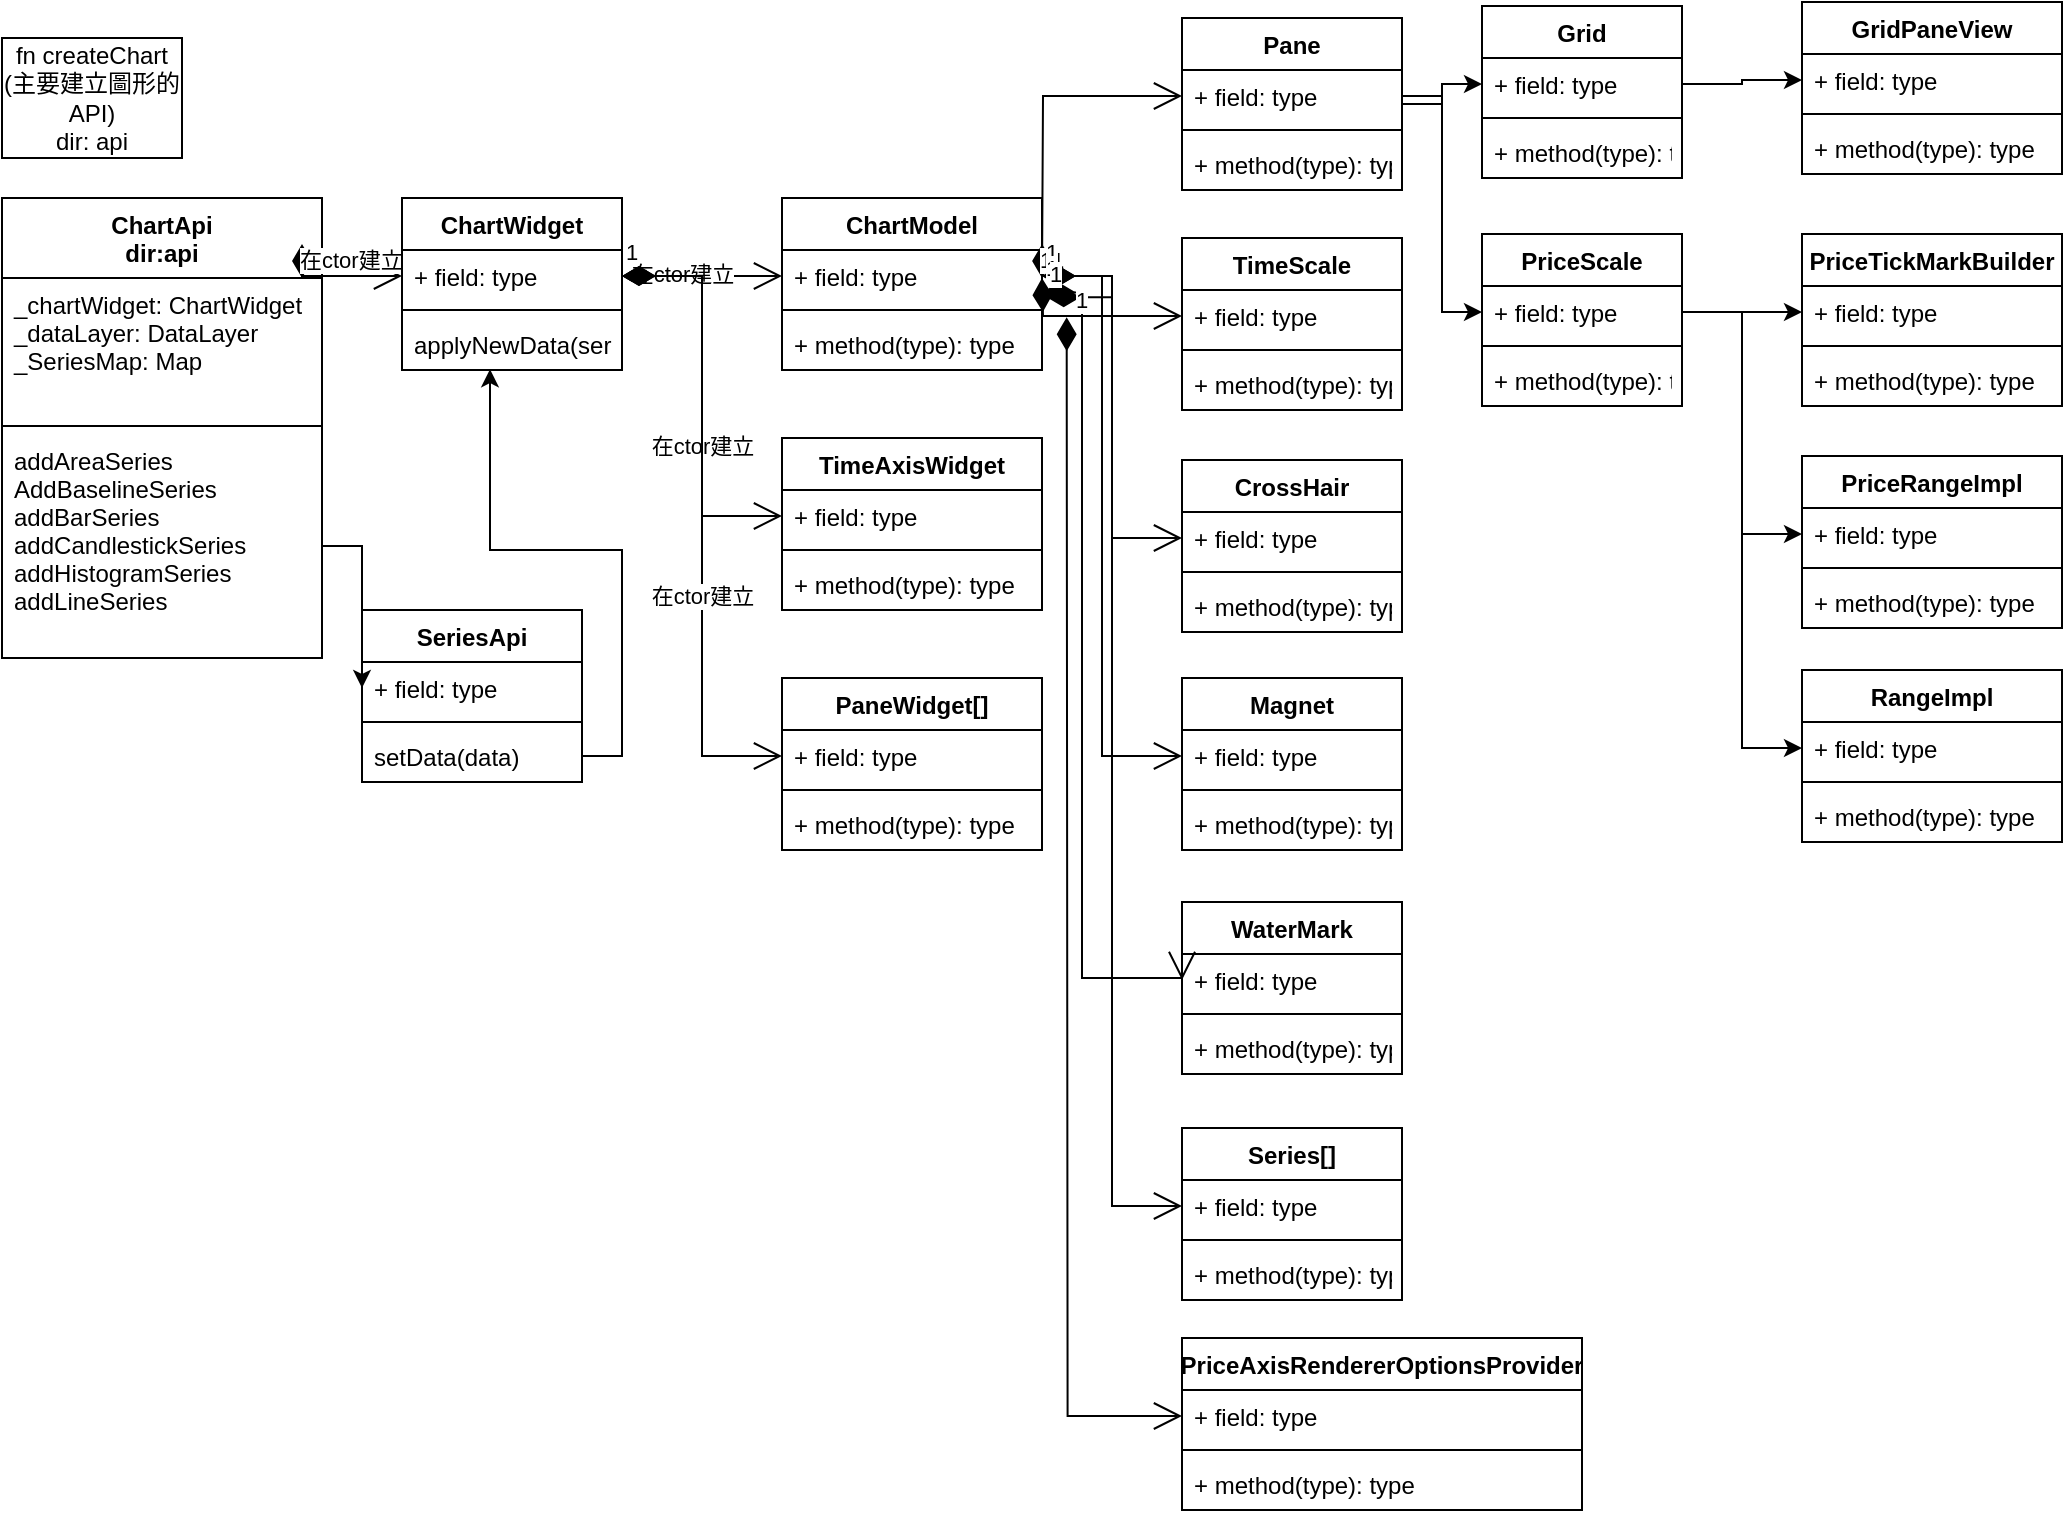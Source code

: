 <mxfile version="17.4.2" type="device" pages="4"><diagram id="wX4hpLJuxKX2fFAmijnq" name="chart"><mxGraphModel dx="1550" dy="941" grid="1" gridSize="10" guides="1" tooltips="1" connect="1" arrows="1" fold="1" page="1" pageScale="1" pageWidth="1169" pageHeight="827" math="0" shadow="0"><root><mxCell id="0"/><mxCell id="1" parent="0"/><mxCell id="rT1JqfNUoNxOcF4Sjbw8-1" value="fn createChart&lt;br&gt;(主要建立圖形的API)&lt;br&gt;dir: api" style="rounded=0;whiteSpace=wrap;html=1;" parent="1" vertex="1"><mxGeometry x="10" y="40" width="90" height="60" as="geometry"/></mxCell><mxCell id="rT1JqfNUoNxOcF4Sjbw8-2" value="ChartApi&#10;dir:api" style="swimlane;fontStyle=1;align=center;verticalAlign=top;childLayout=stackLayout;horizontal=1;startSize=40;horizontalStack=0;resizeParent=1;resizeParentMax=0;resizeLast=0;collapsible=1;marginBottom=0;" parent="1" vertex="1"><mxGeometry x="10" y="120" width="160" height="230" as="geometry"/></mxCell><mxCell id="rT1JqfNUoNxOcF4Sjbw8-13" value="在ctor建立" style="endArrow=open;html=1;endSize=12;startArrow=diamondThin;startSize=14;startFill=1;edgeStyle=orthogonalEdgeStyle;align=left;verticalAlign=bottom;rounded=0;entryX=0;entryY=0.5;entryDx=0;entryDy=0;" parent="rT1JqfNUoNxOcF4Sjbw8-2" target="rT1JqfNUoNxOcF4Sjbw8-7" edge="1"><mxGeometry x="-1" y="3" relative="1" as="geometry"><mxPoint x="150" y="40" as="sourcePoint"/><mxPoint x="310" y="40" as="targetPoint"/><Array as="points"><mxPoint x="150" y="39"/></Array></mxGeometry></mxCell><mxCell id="rT1JqfNUoNxOcF4Sjbw8-3" value="_chartWidget: ChartWidget&#10;_dataLayer: DataLayer&#10;_SeriesMap: Map" style="text;strokeColor=none;fillColor=none;align=left;verticalAlign=top;spacingLeft=4;spacingRight=4;overflow=hidden;rotatable=0;points=[[0,0.5],[1,0.5]];portConstraint=eastwest;" parent="rT1JqfNUoNxOcF4Sjbw8-2" vertex="1"><mxGeometry y="40" width="160" height="70" as="geometry"/></mxCell><mxCell id="rT1JqfNUoNxOcF4Sjbw8-4" value="" style="line;strokeWidth=1;fillColor=none;align=left;verticalAlign=middle;spacingTop=-1;spacingLeft=3;spacingRight=3;rotatable=0;labelPosition=right;points=[];portConstraint=eastwest;" parent="rT1JqfNUoNxOcF4Sjbw8-2" vertex="1"><mxGeometry y="110" width="160" height="8" as="geometry"/></mxCell><mxCell id="rT1JqfNUoNxOcF4Sjbw8-5" value="addAreaSeries&#10;AddBaselineSeries&#10;addBarSeries&#10;addCandlestickSeries&#10;addHistogramSeries&#10;addLineSeries &#10;&#10;&#10;" style="text;strokeColor=none;fillColor=none;align=left;verticalAlign=top;spacingLeft=4;spacingRight=4;overflow=hidden;rotatable=0;points=[[0,0.5],[1,0.5]];portConstraint=eastwest;" parent="rT1JqfNUoNxOcF4Sjbw8-2" vertex="1"><mxGeometry y="118" width="160" height="112" as="geometry"/></mxCell><mxCell id="rT1JqfNUoNxOcF4Sjbw8-6" value="ChartWidget" style="swimlane;fontStyle=1;align=center;verticalAlign=top;childLayout=stackLayout;horizontal=1;startSize=26;horizontalStack=0;resizeParent=1;resizeParentMax=0;resizeLast=0;collapsible=1;marginBottom=0;" parent="1" vertex="1"><mxGeometry x="210" y="120" width="110" height="86" as="geometry"/></mxCell><mxCell id="rT1JqfNUoNxOcF4Sjbw8-7" value="+ field: type" style="text;strokeColor=none;fillColor=none;align=left;verticalAlign=top;spacingLeft=4;spacingRight=4;overflow=hidden;rotatable=0;points=[[0,0.5],[1,0.5]];portConstraint=eastwest;" parent="rT1JqfNUoNxOcF4Sjbw8-6" vertex="1"><mxGeometry y="26" width="110" height="26" as="geometry"/></mxCell><mxCell id="rT1JqfNUoNxOcF4Sjbw8-8" value="" style="line;strokeWidth=1;fillColor=none;align=left;verticalAlign=middle;spacingTop=-1;spacingLeft=3;spacingRight=3;rotatable=0;labelPosition=right;points=[];portConstraint=eastwest;" parent="rT1JqfNUoNxOcF4Sjbw8-6" vertex="1"><mxGeometry y="52" width="110" height="8" as="geometry"/></mxCell><mxCell id="rT1JqfNUoNxOcF4Sjbw8-9" value="applyNewData(series, data)" style="text;strokeColor=none;fillColor=none;align=left;verticalAlign=top;spacingLeft=4;spacingRight=4;overflow=hidden;rotatable=0;points=[[0,0.5],[1,0.5]];portConstraint=eastwest;" parent="rT1JqfNUoNxOcF4Sjbw8-6" vertex="1"><mxGeometry y="60" width="110" height="26" as="geometry"/></mxCell><mxCell id="rT1JqfNUoNxOcF4Sjbw8-15" value="ChartModel" style="swimlane;fontStyle=1;align=center;verticalAlign=top;childLayout=stackLayout;horizontal=1;startSize=26;horizontalStack=0;resizeParent=1;resizeParentMax=0;resizeLast=0;collapsible=1;marginBottom=0;" parent="1" vertex="1"><mxGeometry x="400" y="120" width="130" height="86" as="geometry"/></mxCell><mxCell id="rT1JqfNUoNxOcF4Sjbw8-16" value="+ field: type" style="text;strokeColor=none;fillColor=none;align=left;verticalAlign=top;spacingLeft=4;spacingRight=4;overflow=hidden;rotatable=0;points=[[0,0.5],[1,0.5]];portConstraint=eastwest;" parent="rT1JqfNUoNxOcF4Sjbw8-15" vertex="1"><mxGeometry y="26" width="130" height="26" as="geometry"/></mxCell><mxCell id="rT1JqfNUoNxOcF4Sjbw8-17" value="" style="line;strokeWidth=1;fillColor=none;align=left;verticalAlign=middle;spacingTop=-1;spacingLeft=3;spacingRight=3;rotatable=0;labelPosition=right;points=[];portConstraint=eastwest;" parent="rT1JqfNUoNxOcF4Sjbw8-15" vertex="1"><mxGeometry y="52" width="130" height="8" as="geometry"/></mxCell><mxCell id="rT1JqfNUoNxOcF4Sjbw8-18" value="+ method(type): type" style="text;strokeColor=none;fillColor=none;align=left;verticalAlign=top;spacingLeft=4;spacingRight=4;overflow=hidden;rotatable=0;points=[[0,0.5],[1,0.5]];portConstraint=eastwest;" parent="rT1JqfNUoNxOcF4Sjbw8-15" vertex="1"><mxGeometry y="60" width="130" height="26" as="geometry"/></mxCell><mxCell id="rT1JqfNUoNxOcF4Sjbw8-23" value="1" style="endArrow=open;html=1;endSize=12;startArrow=diamondThin;startSize=14;startFill=1;edgeStyle=orthogonalEdgeStyle;align=left;verticalAlign=bottom;rounded=0;exitX=1;exitY=0.5;exitDx=0;exitDy=0;" parent="1" source="rT1JqfNUoNxOcF4Sjbw8-7" target="rT1JqfNUoNxOcF4Sjbw8-16" edge="1"><mxGeometry x="-1" y="3" relative="1" as="geometry"><mxPoint x="300" y="300" as="sourcePoint"/><mxPoint x="400" y="159" as="targetPoint"/></mxGeometry></mxCell><mxCell id="rT1JqfNUoNxOcF4Sjbw8-24" value="在ctor建立" style="edgeLabel;html=1;align=center;verticalAlign=middle;resizable=0;points=[];" parent="rT1JqfNUoNxOcF4Sjbw8-23" vertex="1" connectable="0"><mxGeometry x="-0.255" y="1" relative="1" as="geometry"><mxPoint as="offset"/></mxGeometry></mxCell><mxCell id="rT1JqfNUoNxOcF4Sjbw8-25" value="TimeAxisWidget" style="swimlane;fontStyle=1;align=center;verticalAlign=top;childLayout=stackLayout;horizontal=1;startSize=26;horizontalStack=0;resizeParent=1;resizeParentMax=0;resizeLast=0;collapsible=1;marginBottom=0;" parent="1" vertex="1"><mxGeometry x="400" y="240" width="130" height="86" as="geometry"/></mxCell><mxCell id="rT1JqfNUoNxOcF4Sjbw8-26" value="+ field: type" style="text;strokeColor=none;fillColor=none;align=left;verticalAlign=top;spacingLeft=4;spacingRight=4;overflow=hidden;rotatable=0;points=[[0,0.5],[1,0.5]];portConstraint=eastwest;" parent="rT1JqfNUoNxOcF4Sjbw8-25" vertex="1"><mxGeometry y="26" width="130" height="26" as="geometry"/></mxCell><mxCell id="rT1JqfNUoNxOcF4Sjbw8-27" value="" style="line;strokeWidth=1;fillColor=none;align=left;verticalAlign=middle;spacingTop=-1;spacingLeft=3;spacingRight=3;rotatable=0;labelPosition=right;points=[];portConstraint=eastwest;" parent="rT1JqfNUoNxOcF4Sjbw8-25" vertex="1"><mxGeometry y="52" width="130" height="8" as="geometry"/></mxCell><mxCell id="rT1JqfNUoNxOcF4Sjbw8-28" value="+ method(type): type" style="text;strokeColor=none;fillColor=none;align=left;verticalAlign=top;spacingLeft=4;spacingRight=4;overflow=hidden;rotatable=0;points=[[0,0.5],[1,0.5]];portConstraint=eastwest;" parent="rT1JqfNUoNxOcF4Sjbw8-25" vertex="1"><mxGeometry y="60" width="130" height="26" as="geometry"/></mxCell><mxCell id="rT1JqfNUoNxOcF4Sjbw8-29" value="1" style="endArrow=open;html=1;endSize=12;startArrow=diamondThin;startSize=14;startFill=1;edgeStyle=orthogonalEdgeStyle;align=left;verticalAlign=bottom;rounded=0;entryX=0;entryY=0.5;entryDx=0;entryDy=0;exitX=1;exitY=0.5;exitDx=0;exitDy=0;" parent="1" source="rT1JqfNUoNxOcF4Sjbw8-7" target="rT1JqfNUoNxOcF4Sjbw8-26" edge="1"><mxGeometry x="-1" y="3" relative="1" as="geometry"><mxPoint x="250" y="290" as="sourcePoint"/><mxPoint x="410" y="290" as="targetPoint"/></mxGeometry></mxCell><mxCell id="rT1JqfNUoNxOcF4Sjbw8-30" value="在ctor建立" style="edgeLabel;html=1;align=center;verticalAlign=middle;resizable=0;points=[];" parent="rT1JqfNUoNxOcF4Sjbw8-29" vertex="1" connectable="0"><mxGeometry x="0.25" relative="1" as="geometry"><mxPoint as="offset"/></mxGeometry></mxCell><mxCell id="rT1JqfNUoNxOcF4Sjbw8-31" value="PaneWidget[]" style="swimlane;fontStyle=1;align=center;verticalAlign=top;childLayout=stackLayout;horizontal=1;startSize=26;horizontalStack=0;resizeParent=1;resizeParentMax=0;resizeLast=0;collapsible=1;marginBottom=0;" parent="1" vertex="1"><mxGeometry x="400" y="360" width="130" height="86" as="geometry"/></mxCell><mxCell id="rT1JqfNUoNxOcF4Sjbw8-32" value="+ field: type" style="text;strokeColor=none;fillColor=none;align=left;verticalAlign=top;spacingLeft=4;spacingRight=4;overflow=hidden;rotatable=0;points=[[0,0.5],[1,0.5]];portConstraint=eastwest;" parent="rT1JqfNUoNxOcF4Sjbw8-31" vertex="1"><mxGeometry y="26" width="130" height="26" as="geometry"/></mxCell><mxCell id="rT1JqfNUoNxOcF4Sjbw8-33" value="" style="line;strokeWidth=1;fillColor=none;align=left;verticalAlign=middle;spacingTop=-1;spacingLeft=3;spacingRight=3;rotatable=0;labelPosition=right;points=[];portConstraint=eastwest;" parent="rT1JqfNUoNxOcF4Sjbw8-31" vertex="1"><mxGeometry y="52" width="130" height="8" as="geometry"/></mxCell><mxCell id="rT1JqfNUoNxOcF4Sjbw8-34" value="+ method(type): type" style="text;strokeColor=none;fillColor=none;align=left;verticalAlign=top;spacingLeft=4;spacingRight=4;overflow=hidden;rotatable=0;points=[[0,0.5],[1,0.5]];portConstraint=eastwest;" parent="rT1JqfNUoNxOcF4Sjbw8-31" vertex="1"><mxGeometry y="60" width="130" height="26" as="geometry"/></mxCell><mxCell id="rT1JqfNUoNxOcF4Sjbw8-36" value="1" style="endArrow=open;html=1;endSize=12;startArrow=diamondThin;startSize=14;startFill=1;edgeStyle=orthogonalEdgeStyle;align=left;verticalAlign=bottom;rounded=0;entryX=0;entryY=0.5;entryDx=0;entryDy=0;exitX=1;exitY=0.5;exitDx=0;exitDy=0;" parent="1" source="rT1JqfNUoNxOcF4Sjbw8-7" target="rT1JqfNUoNxOcF4Sjbw8-32" edge="1"><mxGeometry x="-1" y="3" relative="1" as="geometry"><mxPoint x="330" y="169" as="sourcePoint"/><mxPoint x="410" y="289" as="targetPoint"/></mxGeometry></mxCell><mxCell id="rT1JqfNUoNxOcF4Sjbw8-37" value="在ctor建立" style="edgeLabel;html=1;align=center;verticalAlign=middle;resizable=0;points=[];" parent="rT1JqfNUoNxOcF4Sjbw8-36" vertex="1" connectable="0"><mxGeometry x="0.25" relative="1" as="geometry"><mxPoint as="offset"/></mxGeometry></mxCell><mxCell id="9ZNfrQ0aLIM0Vaa7rrY8-13" style="edgeStyle=orthogonalEdgeStyle;rounded=0;orthogonalLoop=1;jettySize=auto;html=1;entryX=0;entryY=0.5;entryDx=0;entryDy=0;" parent="1" source="k23YChKRUYtq7z4PRbTY-1" target="9ZNfrQ0aLIM0Vaa7rrY8-8" edge="1"><mxGeometry relative="1" as="geometry"/></mxCell><mxCell id="k23YChKRUYtq7z4PRbTY-1" value="Pane" style="swimlane;fontStyle=1;align=center;verticalAlign=top;childLayout=stackLayout;horizontal=1;startSize=26;horizontalStack=0;resizeParent=1;resizeParentMax=0;resizeLast=0;collapsible=1;marginBottom=0;" parent="1" vertex="1"><mxGeometry x="600" y="30" width="110" height="86" as="geometry"/></mxCell><mxCell id="k23YChKRUYtq7z4PRbTY-2" value="+ field: type" style="text;strokeColor=none;fillColor=none;align=left;verticalAlign=top;spacingLeft=4;spacingRight=4;overflow=hidden;rotatable=0;points=[[0,0.5],[1,0.5]];portConstraint=eastwest;" parent="k23YChKRUYtq7z4PRbTY-1" vertex="1"><mxGeometry y="26" width="110" height="26" as="geometry"/></mxCell><mxCell id="k23YChKRUYtq7z4PRbTY-3" value="" style="line;strokeWidth=1;fillColor=none;align=left;verticalAlign=middle;spacingTop=-1;spacingLeft=3;spacingRight=3;rotatable=0;labelPosition=right;points=[];portConstraint=eastwest;" parent="k23YChKRUYtq7z4PRbTY-1" vertex="1"><mxGeometry y="52" width="110" height="8" as="geometry"/></mxCell><mxCell id="k23YChKRUYtq7z4PRbTY-4" value="+ method(type): type" style="text;strokeColor=none;fillColor=none;align=left;verticalAlign=top;spacingLeft=4;spacingRight=4;overflow=hidden;rotatable=0;points=[[0,0.5],[1,0.5]];portConstraint=eastwest;" parent="k23YChKRUYtq7z4PRbTY-1" vertex="1"><mxGeometry y="60" width="110" height="26" as="geometry"/></mxCell><mxCell id="k23YChKRUYtq7z4PRbTY-5" value="TimeScale" style="swimlane;fontStyle=1;align=center;verticalAlign=top;childLayout=stackLayout;horizontal=1;startSize=26;horizontalStack=0;resizeParent=1;resizeParentMax=0;resizeLast=0;collapsible=1;marginBottom=0;" parent="1" vertex="1"><mxGeometry x="600" y="140" width="110" height="86" as="geometry"/></mxCell><mxCell id="k23YChKRUYtq7z4PRbTY-23" value="1" style="endArrow=open;html=1;endSize=12;startArrow=diamondThin;startSize=14;startFill=1;edgeStyle=orthogonalEdgeStyle;align=left;verticalAlign=bottom;rounded=0;entryX=0;entryY=0.5;entryDx=0;entryDy=0;" parent="k23YChKRUYtq7z4PRbTY-5" target="k23YChKRUYtq7z4PRbTY-6" edge="1"><mxGeometry x="-1" y="3" relative="1" as="geometry"><mxPoint x="-70" y="20" as="sourcePoint"/><mxPoint x="90" y="26" as="targetPoint"/></mxGeometry></mxCell><mxCell id="k23YChKRUYtq7z4PRbTY-6" value="+ field: type" style="text;strokeColor=none;fillColor=none;align=left;verticalAlign=top;spacingLeft=4;spacingRight=4;overflow=hidden;rotatable=0;points=[[0,0.5],[1,0.5]];portConstraint=eastwest;" parent="k23YChKRUYtq7z4PRbTY-5" vertex="1"><mxGeometry y="26" width="110" height="26" as="geometry"/></mxCell><mxCell id="k23YChKRUYtq7z4PRbTY-7" value="" style="line;strokeWidth=1;fillColor=none;align=left;verticalAlign=middle;spacingTop=-1;spacingLeft=3;spacingRight=3;rotatable=0;labelPosition=right;points=[];portConstraint=eastwest;" parent="k23YChKRUYtq7z4PRbTY-5" vertex="1"><mxGeometry y="52" width="110" height="8" as="geometry"/></mxCell><mxCell id="k23YChKRUYtq7z4PRbTY-8" value="+ method(type): type" style="text;strokeColor=none;fillColor=none;align=left;verticalAlign=top;spacingLeft=4;spacingRight=4;overflow=hidden;rotatable=0;points=[[0,0.5],[1,0.5]];portConstraint=eastwest;" parent="k23YChKRUYtq7z4PRbTY-5" vertex="1"><mxGeometry y="60" width="110" height="26" as="geometry"/></mxCell><mxCell id="k23YChKRUYtq7z4PRbTY-9" value="CrossHair" style="swimlane;fontStyle=1;align=center;verticalAlign=top;childLayout=stackLayout;horizontal=1;startSize=26;horizontalStack=0;resizeParent=1;resizeParentMax=0;resizeLast=0;collapsible=1;marginBottom=0;" parent="1" vertex="1"><mxGeometry x="600" y="251" width="110" height="86" as="geometry"/></mxCell><mxCell id="k23YChKRUYtq7z4PRbTY-10" value="+ field: type" style="text;strokeColor=none;fillColor=none;align=left;verticalAlign=top;spacingLeft=4;spacingRight=4;overflow=hidden;rotatable=0;points=[[0,0.5],[1,0.5]];portConstraint=eastwest;" parent="k23YChKRUYtq7z4PRbTY-9" vertex="1"><mxGeometry y="26" width="110" height="26" as="geometry"/></mxCell><mxCell id="k23YChKRUYtq7z4PRbTY-11" value="" style="line;strokeWidth=1;fillColor=none;align=left;verticalAlign=middle;spacingTop=-1;spacingLeft=3;spacingRight=3;rotatable=0;labelPosition=right;points=[];portConstraint=eastwest;" parent="k23YChKRUYtq7z4PRbTY-9" vertex="1"><mxGeometry y="52" width="110" height="8" as="geometry"/></mxCell><mxCell id="k23YChKRUYtq7z4PRbTY-12" value="+ method(type): type" style="text;strokeColor=none;fillColor=none;align=left;verticalAlign=top;spacingLeft=4;spacingRight=4;overflow=hidden;rotatable=0;points=[[0,0.5],[1,0.5]];portConstraint=eastwest;" parent="k23YChKRUYtq7z4PRbTY-9" vertex="1"><mxGeometry y="60" width="110" height="26" as="geometry"/></mxCell><mxCell id="k23YChKRUYtq7z4PRbTY-13" value="Magnet" style="swimlane;fontStyle=1;align=center;verticalAlign=top;childLayout=stackLayout;horizontal=1;startSize=26;horizontalStack=0;resizeParent=1;resizeParentMax=0;resizeLast=0;collapsible=1;marginBottom=0;" parent="1" vertex="1"><mxGeometry x="600" y="360" width="110" height="86" as="geometry"/></mxCell><mxCell id="k23YChKRUYtq7z4PRbTY-14" value="+ field: type" style="text;strokeColor=none;fillColor=none;align=left;verticalAlign=top;spacingLeft=4;spacingRight=4;overflow=hidden;rotatable=0;points=[[0,0.5],[1,0.5]];portConstraint=eastwest;" parent="k23YChKRUYtq7z4PRbTY-13" vertex="1"><mxGeometry y="26" width="110" height="26" as="geometry"/></mxCell><mxCell id="k23YChKRUYtq7z4PRbTY-15" value="" style="line;strokeWidth=1;fillColor=none;align=left;verticalAlign=middle;spacingTop=-1;spacingLeft=3;spacingRight=3;rotatable=0;labelPosition=right;points=[];portConstraint=eastwest;" parent="k23YChKRUYtq7z4PRbTY-13" vertex="1"><mxGeometry y="52" width="110" height="8" as="geometry"/></mxCell><mxCell id="k23YChKRUYtq7z4PRbTY-16" value="+ method(type): type" style="text;strokeColor=none;fillColor=none;align=left;verticalAlign=top;spacingLeft=4;spacingRight=4;overflow=hidden;rotatable=0;points=[[0,0.5],[1,0.5]];portConstraint=eastwest;" parent="k23YChKRUYtq7z4PRbTY-13" vertex="1"><mxGeometry y="60" width="110" height="26" as="geometry"/></mxCell><mxCell id="k23YChKRUYtq7z4PRbTY-17" value="WaterMark" style="swimlane;fontStyle=1;align=center;verticalAlign=top;childLayout=stackLayout;horizontal=1;startSize=26;horizontalStack=0;resizeParent=1;resizeParentMax=0;resizeLast=0;collapsible=1;marginBottom=0;" parent="1" vertex="1"><mxGeometry x="600" y="472" width="110" height="86" as="geometry"/></mxCell><mxCell id="k23YChKRUYtq7z4PRbTY-18" value="+ field: type" style="text;strokeColor=none;fillColor=none;align=left;verticalAlign=top;spacingLeft=4;spacingRight=4;overflow=hidden;rotatable=0;points=[[0,0.5],[1,0.5]];portConstraint=eastwest;" parent="k23YChKRUYtq7z4PRbTY-17" vertex="1"><mxGeometry y="26" width="110" height="26" as="geometry"/></mxCell><mxCell id="k23YChKRUYtq7z4PRbTY-19" value="" style="line;strokeWidth=1;fillColor=none;align=left;verticalAlign=middle;spacingTop=-1;spacingLeft=3;spacingRight=3;rotatable=0;labelPosition=right;points=[];portConstraint=eastwest;" parent="k23YChKRUYtq7z4PRbTY-17" vertex="1"><mxGeometry y="52" width="110" height="8" as="geometry"/></mxCell><mxCell id="k23YChKRUYtq7z4PRbTY-20" value="+ method(type): type" style="text;strokeColor=none;fillColor=none;align=left;verticalAlign=top;spacingLeft=4;spacingRight=4;overflow=hidden;rotatable=0;points=[[0,0.5],[1,0.5]];portConstraint=eastwest;" parent="k23YChKRUYtq7z4PRbTY-17" vertex="1"><mxGeometry y="60" width="110" height="26" as="geometry"/></mxCell><mxCell id="k23YChKRUYtq7z4PRbTY-22" value="1" style="endArrow=open;html=1;endSize=12;startArrow=diamondThin;startSize=14;startFill=1;edgeStyle=orthogonalEdgeStyle;align=left;verticalAlign=bottom;rounded=0;entryX=0;entryY=0.5;entryDx=0;entryDy=0;" parent="1" target="k23YChKRUYtq7z4PRbTY-2" edge="1"><mxGeometry x="-1" y="3" relative="1" as="geometry"><mxPoint x="530" y="160" as="sourcePoint"/><mxPoint x="690" y="160" as="targetPoint"/></mxGeometry></mxCell><mxCell id="k23YChKRUYtq7z4PRbTY-24" value="1" style="endArrow=open;html=1;endSize=12;startArrow=diamondThin;startSize=14;startFill=1;edgeStyle=orthogonalEdgeStyle;align=left;verticalAlign=bottom;rounded=0;entryX=0;entryY=0.5;entryDx=0;entryDy=0;" parent="1" source="rT1JqfNUoNxOcF4Sjbw8-16" target="k23YChKRUYtq7z4PRbTY-10" edge="1"><mxGeometry x="-1" y="3" relative="1" as="geometry"><mxPoint x="550" y="210" as="sourcePoint"/><mxPoint x="710" y="210" as="targetPoint"/></mxGeometry></mxCell><mxCell id="k23YChKRUYtq7z4PRbTY-25" value="1" style="endArrow=open;html=1;endSize=12;startArrow=diamondThin;startSize=14;startFill=1;edgeStyle=orthogonalEdgeStyle;align=left;verticalAlign=bottom;rounded=0;exitX=1;exitY=0.5;exitDx=0;exitDy=0;entryX=0;entryY=0.5;entryDx=0;entryDy=0;" parent="1" source="rT1JqfNUoNxOcF4Sjbw8-16" target="k23YChKRUYtq7z4PRbTY-14" edge="1"><mxGeometry x="-1" y="3" relative="1" as="geometry"><mxPoint x="510" y="480" as="sourcePoint"/><mxPoint x="670" y="480" as="targetPoint"/><Array as="points"><mxPoint x="560" y="159"/><mxPoint x="560" y="399"/></Array></mxGeometry></mxCell><mxCell id="k23YChKRUYtq7z4PRbTY-26" value="1" style="endArrow=open;html=1;endSize=12;startArrow=diamondThin;startSize=14;startFill=1;edgeStyle=orthogonalEdgeStyle;align=left;verticalAlign=bottom;rounded=0;exitX=1;exitY=0.815;exitDx=0;exitDy=0;exitPerimeter=0;entryX=0;entryY=0.5;entryDx=0;entryDy=0;" parent="1" source="rT1JqfNUoNxOcF4Sjbw8-16" target="k23YChKRUYtq7z4PRbTY-18" edge="1"><mxGeometry x="-1" y="3" relative="1" as="geometry"><mxPoint x="500" y="520" as="sourcePoint"/><mxPoint x="590" y="510" as="targetPoint"/><Array as="points"><mxPoint x="550" y="167"/><mxPoint x="550" y="510"/></Array></mxGeometry></mxCell><mxCell id="k23YChKRUYtq7z4PRbTY-27" value="Series[]" style="swimlane;fontStyle=1;align=center;verticalAlign=top;childLayout=stackLayout;horizontal=1;startSize=26;horizontalStack=0;resizeParent=1;resizeParentMax=0;resizeLast=0;collapsible=1;marginBottom=0;" parent="1" vertex="1"><mxGeometry x="600" y="585" width="110" height="86" as="geometry"/></mxCell><mxCell id="k23YChKRUYtq7z4PRbTY-28" value="+ field: type" style="text;strokeColor=none;fillColor=none;align=left;verticalAlign=top;spacingLeft=4;spacingRight=4;overflow=hidden;rotatable=0;points=[[0,0.5],[1,0.5]];portConstraint=eastwest;" parent="k23YChKRUYtq7z4PRbTY-27" vertex="1"><mxGeometry y="26" width="110" height="26" as="geometry"/></mxCell><mxCell id="k23YChKRUYtq7z4PRbTY-29" value="" style="line;strokeWidth=1;fillColor=none;align=left;verticalAlign=middle;spacingTop=-1;spacingLeft=3;spacingRight=3;rotatable=0;labelPosition=right;points=[];portConstraint=eastwest;" parent="k23YChKRUYtq7z4PRbTY-27" vertex="1"><mxGeometry y="52" width="110" height="8" as="geometry"/></mxCell><mxCell id="k23YChKRUYtq7z4PRbTY-30" value="+ method(type): type" style="text;strokeColor=none;fillColor=none;align=left;verticalAlign=top;spacingLeft=4;spacingRight=4;overflow=hidden;rotatable=0;points=[[0,0.5],[1,0.5]];portConstraint=eastwest;" parent="k23YChKRUYtq7z4PRbTY-27" vertex="1"><mxGeometry y="60" width="110" height="26" as="geometry"/></mxCell><mxCell id="k23YChKRUYtq7z4PRbTY-31" value="1" style="endArrow=open;html=1;endSize=12;startArrow=diamondThin;startSize=14;startFill=1;edgeStyle=orthogonalEdgeStyle;align=left;verticalAlign=bottom;rounded=0;exitX=1.018;exitY=0.908;exitDx=0;exitDy=0;exitPerimeter=0;entryX=0;entryY=0.5;entryDx=0;entryDy=0;" parent="1" source="rT1JqfNUoNxOcF4Sjbw8-16" target="k23YChKRUYtq7z4PRbTY-28" edge="1"><mxGeometry x="-1" y="3" relative="1" as="geometry"><mxPoint x="460" y="640" as="sourcePoint"/><mxPoint x="620" y="640" as="targetPoint"/></mxGeometry></mxCell><mxCell id="9ZNfrQ0aLIM0Vaa7rrY8-1" value="PriceAxisRendererOptionsProvider" style="swimlane;fontStyle=1;align=center;verticalAlign=top;childLayout=stackLayout;horizontal=1;startSize=26;horizontalStack=0;resizeParent=1;resizeParentMax=0;resizeLast=0;collapsible=1;marginBottom=0;" parent="1" vertex="1"><mxGeometry x="600" y="690" width="200" height="86" as="geometry"/></mxCell><mxCell id="9ZNfrQ0aLIM0Vaa7rrY8-2" value="+ field: type" style="text;strokeColor=none;fillColor=none;align=left;verticalAlign=top;spacingLeft=4;spacingRight=4;overflow=hidden;rotatable=0;points=[[0,0.5],[1,0.5]];portConstraint=eastwest;" parent="9ZNfrQ0aLIM0Vaa7rrY8-1" vertex="1"><mxGeometry y="26" width="200" height="26" as="geometry"/></mxCell><mxCell id="9ZNfrQ0aLIM0Vaa7rrY8-3" value="" style="line;strokeWidth=1;fillColor=none;align=left;verticalAlign=middle;spacingTop=-1;spacingLeft=3;spacingRight=3;rotatable=0;labelPosition=right;points=[];portConstraint=eastwest;" parent="9ZNfrQ0aLIM0Vaa7rrY8-1" vertex="1"><mxGeometry y="52" width="200" height="8" as="geometry"/></mxCell><mxCell id="9ZNfrQ0aLIM0Vaa7rrY8-4" value="+ method(type): type" style="text;strokeColor=none;fillColor=none;align=left;verticalAlign=top;spacingLeft=4;spacingRight=4;overflow=hidden;rotatable=0;points=[[0,0.5],[1,0.5]];portConstraint=eastwest;" parent="9ZNfrQ0aLIM0Vaa7rrY8-1" vertex="1"><mxGeometry y="60" width="200" height="26" as="geometry"/></mxCell><mxCell id="9ZNfrQ0aLIM0Vaa7rrY8-6" value="1" style="endArrow=open;html=1;endSize=12;startArrow=diamondThin;startSize=14;startFill=1;edgeStyle=orthogonalEdgeStyle;align=left;verticalAlign=bottom;rounded=0;exitX=1.018;exitY=0.908;exitDx=0;exitDy=0;exitPerimeter=0;entryX=0;entryY=0.5;entryDx=0;entryDy=0;" parent="1" target="9ZNfrQ0aLIM0Vaa7rrY8-2" edge="1"><mxGeometry x="-1" y="3" relative="1" as="geometry"><mxPoint x="542.34" y="179.608" as="sourcePoint"/><mxPoint x="610" y="634" as="targetPoint"/></mxGeometry></mxCell><mxCell id="9ZNfrQ0aLIM0Vaa7rrY8-7" value="Grid" style="swimlane;fontStyle=1;align=center;verticalAlign=top;childLayout=stackLayout;horizontal=1;startSize=26;horizontalStack=0;resizeParent=1;resizeParentMax=0;resizeLast=0;collapsible=1;marginBottom=0;" parent="1" vertex="1"><mxGeometry x="750" y="24" width="100" height="86" as="geometry"/></mxCell><mxCell id="9ZNfrQ0aLIM0Vaa7rrY8-8" value="+ field: type" style="text;strokeColor=none;fillColor=none;align=left;verticalAlign=top;spacingLeft=4;spacingRight=4;overflow=hidden;rotatable=0;points=[[0,0.5],[1,0.5]];portConstraint=eastwest;" parent="9ZNfrQ0aLIM0Vaa7rrY8-7" vertex="1"><mxGeometry y="26" width="100" height="26" as="geometry"/></mxCell><mxCell id="9ZNfrQ0aLIM0Vaa7rrY8-9" value="" style="line;strokeWidth=1;fillColor=none;align=left;verticalAlign=middle;spacingTop=-1;spacingLeft=3;spacingRight=3;rotatable=0;labelPosition=right;points=[];portConstraint=eastwest;" parent="9ZNfrQ0aLIM0Vaa7rrY8-7" vertex="1"><mxGeometry y="52" width="100" height="8" as="geometry"/></mxCell><mxCell id="9ZNfrQ0aLIM0Vaa7rrY8-10" value="+ method(type): type" style="text;strokeColor=none;fillColor=none;align=left;verticalAlign=top;spacingLeft=4;spacingRight=4;overflow=hidden;rotatable=0;points=[[0,0.5],[1,0.5]];portConstraint=eastwest;" parent="9ZNfrQ0aLIM0Vaa7rrY8-7" vertex="1"><mxGeometry y="60" width="100" height="26" as="geometry"/></mxCell><mxCell id="9ZNfrQ0aLIM0Vaa7rrY8-14" value="GridPaneView" style="swimlane;fontStyle=1;align=center;verticalAlign=top;childLayout=stackLayout;horizontal=1;startSize=26;horizontalStack=0;resizeParent=1;resizeParentMax=0;resizeLast=0;collapsible=1;marginBottom=0;" parent="1" vertex="1"><mxGeometry x="910" y="22" width="130" height="86" as="geometry"/></mxCell><mxCell id="9ZNfrQ0aLIM0Vaa7rrY8-15" value="+ field: type" style="text;strokeColor=none;fillColor=none;align=left;verticalAlign=top;spacingLeft=4;spacingRight=4;overflow=hidden;rotatable=0;points=[[0,0.5],[1,0.5]];portConstraint=eastwest;" parent="9ZNfrQ0aLIM0Vaa7rrY8-14" vertex="1"><mxGeometry y="26" width="130" height="26" as="geometry"/></mxCell><mxCell id="9ZNfrQ0aLIM0Vaa7rrY8-16" value="" style="line;strokeWidth=1;fillColor=none;align=left;verticalAlign=middle;spacingTop=-1;spacingLeft=3;spacingRight=3;rotatable=0;labelPosition=right;points=[];portConstraint=eastwest;" parent="9ZNfrQ0aLIM0Vaa7rrY8-14" vertex="1"><mxGeometry y="52" width="130" height="8" as="geometry"/></mxCell><mxCell id="9ZNfrQ0aLIM0Vaa7rrY8-17" value="+ method(type): type" style="text;strokeColor=none;fillColor=none;align=left;verticalAlign=top;spacingLeft=4;spacingRight=4;overflow=hidden;rotatable=0;points=[[0,0.5],[1,0.5]];portConstraint=eastwest;" parent="9ZNfrQ0aLIM0Vaa7rrY8-14" vertex="1"><mxGeometry y="60" width="130" height="26" as="geometry"/></mxCell><mxCell id="9ZNfrQ0aLIM0Vaa7rrY8-18" style="edgeStyle=orthogonalEdgeStyle;rounded=0;orthogonalLoop=1;jettySize=auto;html=1;exitX=1;exitY=0.5;exitDx=0;exitDy=0;" parent="1" source="9ZNfrQ0aLIM0Vaa7rrY8-8" target="9ZNfrQ0aLIM0Vaa7rrY8-15" edge="1"><mxGeometry relative="1" as="geometry"/></mxCell><mxCell id="K0tDXF3xyoU0IcBj58wE-1" value="PriceScale" style="swimlane;fontStyle=1;align=center;verticalAlign=top;childLayout=stackLayout;horizontal=1;startSize=26;horizontalStack=0;resizeParent=1;resizeParentMax=0;resizeLast=0;collapsible=1;marginBottom=0;" parent="1" vertex="1"><mxGeometry x="750" y="138" width="100" height="86" as="geometry"/></mxCell><mxCell id="K0tDXF3xyoU0IcBj58wE-2" value="+ field: type" style="text;strokeColor=none;fillColor=none;align=left;verticalAlign=top;spacingLeft=4;spacingRight=4;overflow=hidden;rotatable=0;points=[[0,0.5],[1,0.5]];portConstraint=eastwest;" parent="K0tDXF3xyoU0IcBj58wE-1" vertex="1"><mxGeometry y="26" width="100" height="26" as="geometry"/></mxCell><mxCell id="K0tDXF3xyoU0IcBj58wE-3" value="" style="line;strokeWidth=1;fillColor=none;align=left;verticalAlign=middle;spacingTop=-1;spacingLeft=3;spacingRight=3;rotatable=0;labelPosition=right;points=[];portConstraint=eastwest;" parent="K0tDXF3xyoU0IcBj58wE-1" vertex="1"><mxGeometry y="52" width="100" height="8" as="geometry"/></mxCell><mxCell id="K0tDXF3xyoU0IcBj58wE-4" value="+ method(type): type" style="text;strokeColor=none;fillColor=none;align=left;verticalAlign=top;spacingLeft=4;spacingRight=4;overflow=hidden;rotatable=0;points=[[0,0.5],[1,0.5]];portConstraint=eastwest;" parent="K0tDXF3xyoU0IcBj58wE-1" vertex="1"><mxGeometry y="60" width="100" height="26" as="geometry"/></mxCell><mxCell id="K0tDXF3xyoU0IcBj58wE-6" style="edgeStyle=orthogonalEdgeStyle;rounded=0;orthogonalLoop=1;jettySize=auto;html=1;exitX=1;exitY=0.5;exitDx=0;exitDy=0;entryX=0;entryY=0.5;entryDx=0;entryDy=0;" parent="1" source="k23YChKRUYtq7z4PRbTY-2" target="K0tDXF3xyoU0IcBj58wE-2" edge="1"><mxGeometry relative="1" as="geometry"/></mxCell><mxCell id="K0tDXF3xyoU0IcBj58wE-7" value="PriceTickMarkBuilder" style="swimlane;fontStyle=1;align=center;verticalAlign=top;childLayout=stackLayout;horizontal=1;startSize=26;horizontalStack=0;resizeParent=1;resizeParentMax=0;resizeLast=0;collapsible=1;marginBottom=0;" parent="1" vertex="1"><mxGeometry x="910" y="138" width="130" height="86" as="geometry"/></mxCell><mxCell id="K0tDXF3xyoU0IcBj58wE-8" value="+ field: type" style="text;strokeColor=none;fillColor=none;align=left;verticalAlign=top;spacingLeft=4;spacingRight=4;overflow=hidden;rotatable=0;points=[[0,0.5],[1,0.5]];portConstraint=eastwest;" parent="K0tDXF3xyoU0IcBj58wE-7" vertex="1"><mxGeometry y="26" width="130" height="26" as="geometry"/></mxCell><mxCell id="K0tDXF3xyoU0IcBj58wE-9" value="" style="line;strokeWidth=1;fillColor=none;align=left;verticalAlign=middle;spacingTop=-1;spacingLeft=3;spacingRight=3;rotatable=0;labelPosition=right;points=[];portConstraint=eastwest;" parent="K0tDXF3xyoU0IcBj58wE-7" vertex="1"><mxGeometry y="52" width="130" height="8" as="geometry"/></mxCell><mxCell id="K0tDXF3xyoU0IcBj58wE-10" value="+ method(type): type" style="text;strokeColor=none;fillColor=none;align=left;verticalAlign=top;spacingLeft=4;spacingRight=4;overflow=hidden;rotatable=0;points=[[0,0.5],[1,0.5]];portConstraint=eastwest;" parent="K0tDXF3xyoU0IcBj58wE-7" vertex="1"><mxGeometry y="60" width="130" height="26" as="geometry"/></mxCell><mxCell id="K0tDXF3xyoU0IcBj58wE-11" style="edgeStyle=orthogonalEdgeStyle;rounded=0;orthogonalLoop=1;jettySize=auto;html=1;" parent="1" source="K0tDXF3xyoU0IcBj58wE-2" target="K0tDXF3xyoU0IcBj58wE-8" edge="1"><mxGeometry relative="1" as="geometry"/></mxCell><mxCell id="1Kh29rIJf6NhMyXuIbCH-1" value="PriceRangeImpl" style="swimlane;fontStyle=1;align=center;verticalAlign=top;childLayout=stackLayout;horizontal=1;startSize=26;horizontalStack=0;resizeParent=1;resizeParentMax=0;resizeLast=0;collapsible=1;marginBottom=0;" parent="1" vertex="1"><mxGeometry x="910" y="249" width="130" height="86" as="geometry"/></mxCell><mxCell id="1Kh29rIJf6NhMyXuIbCH-2" value="+ field: type" style="text;strokeColor=none;fillColor=none;align=left;verticalAlign=top;spacingLeft=4;spacingRight=4;overflow=hidden;rotatable=0;points=[[0,0.5],[1,0.5]];portConstraint=eastwest;" parent="1Kh29rIJf6NhMyXuIbCH-1" vertex="1"><mxGeometry y="26" width="130" height="26" as="geometry"/></mxCell><mxCell id="1Kh29rIJf6NhMyXuIbCH-3" value="" style="line;strokeWidth=1;fillColor=none;align=left;verticalAlign=middle;spacingTop=-1;spacingLeft=3;spacingRight=3;rotatable=0;labelPosition=right;points=[];portConstraint=eastwest;" parent="1Kh29rIJf6NhMyXuIbCH-1" vertex="1"><mxGeometry y="52" width="130" height="8" as="geometry"/></mxCell><mxCell id="1Kh29rIJf6NhMyXuIbCH-4" value="+ method(type): type" style="text;strokeColor=none;fillColor=none;align=left;verticalAlign=top;spacingLeft=4;spacingRight=4;overflow=hidden;rotatable=0;points=[[0,0.5],[1,0.5]];portConstraint=eastwest;" parent="1Kh29rIJf6NhMyXuIbCH-1" vertex="1"><mxGeometry y="60" width="130" height="26" as="geometry"/></mxCell><mxCell id="1Kh29rIJf6NhMyXuIbCH-5" style="edgeStyle=orthogonalEdgeStyle;rounded=0;orthogonalLoop=1;jettySize=auto;html=1;exitX=1;exitY=0.5;exitDx=0;exitDy=0;entryX=0;entryY=0.5;entryDx=0;entryDy=0;" parent="1" source="K0tDXF3xyoU0IcBj58wE-2" target="1Kh29rIJf6NhMyXuIbCH-2" edge="1"><mxGeometry relative="1" as="geometry"/></mxCell><mxCell id="1Kh29rIJf6NhMyXuIbCH-6" value="RangeImpl" style="swimlane;fontStyle=1;align=center;verticalAlign=top;childLayout=stackLayout;horizontal=1;startSize=26;horizontalStack=0;resizeParent=1;resizeParentMax=0;resizeLast=0;collapsible=1;marginBottom=0;" parent="1" vertex="1"><mxGeometry x="910" y="356" width="130" height="86" as="geometry"/></mxCell><mxCell id="1Kh29rIJf6NhMyXuIbCH-7" value="+ field: type" style="text;strokeColor=none;fillColor=none;align=left;verticalAlign=top;spacingLeft=4;spacingRight=4;overflow=hidden;rotatable=0;points=[[0,0.5],[1,0.5]];portConstraint=eastwest;" parent="1Kh29rIJf6NhMyXuIbCH-6" vertex="1"><mxGeometry y="26" width="130" height="26" as="geometry"/></mxCell><mxCell id="1Kh29rIJf6NhMyXuIbCH-8" value="" style="line;strokeWidth=1;fillColor=none;align=left;verticalAlign=middle;spacingTop=-1;spacingLeft=3;spacingRight=3;rotatable=0;labelPosition=right;points=[];portConstraint=eastwest;" parent="1Kh29rIJf6NhMyXuIbCH-6" vertex="1"><mxGeometry y="52" width="130" height="8" as="geometry"/></mxCell><mxCell id="1Kh29rIJf6NhMyXuIbCH-9" value="+ method(type): type" style="text;strokeColor=none;fillColor=none;align=left;verticalAlign=top;spacingLeft=4;spacingRight=4;overflow=hidden;rotatable=0;points=[[0,0.5],[1,0.5]];portConstraint=eastwest;" parent="1Kh29rIJf6NhMyXuIbCH-6" vertex="1"><mxGeometry y="60" width="130" height="26" as="geometry"/></mxCell><mxCell id="1Kh29rIJf6NhMyXuIbCH-10" style="edgeStyle=orthogonalEdgeStyle;rounded=0;orthogonalLoop=1;jettySize=auto;html=1;exitX=1;exitY=0.5;exitDx=0;exitDy=0;entryX=0;entryY=0.5;entryDx=0;entryDy=0;" parent="1" source="K0tDXF3xyoU0IcBj58wE-2" target="1Kh29rIJf6NhMyXuIbCH-7" edge="1"><mxGeometry relative="1" as="geometry"/></mxCell><mxCell id="RKdggz_sWjkVGAV7-0Vi-2" style="edgeStyle=orthogonalEdgeStyle;rounded=0;orthogonalLoop=1;jettySize=auto;html=1;exitX=1;exitY=0.5;exitDx=0;exitDy=0;entryX=0;entryY=0.5;entryDx=0;entryDy=0;" edge="1" parent="1" source="rT1JqfNUoNxOcF4Sjbw8-5" target="RKdggz_sWjkVGAV7-0Vi-4"><mxGeometry relative="1" as="geometry"><mxPoint x="205" y="528" as="targetPoint"/></mxGeometry></mxCell><mxCell id="RKdggz_sWjkVGAV7-0Vi-3" value="SeriesApi" style="swimlane;fontStyle=1;align=center;verticalAlign=top;childLayout=stackLayout;horizontal=1;startSize=26;horizontalStack=0;resizeParent=1;resizeParentMax=0;resizeLast=0;collapsible=1;marginBottom=0;" vertex="1" parent="1"><mxGeometry x="190" y="326" width="110" height="86" as="geometry"/></mxCell><mxCell id="RKdggz_sWjkVGAV7-0Vi-4" value="+ field: type" style="text;strokeColor=none;fillColor=none;align=left;verticalAlign=top;spacingLeft=4;spacingRight=4;overflow=hidden;rotatable=0;points=[[0,0.5],[1,0.5]];portConstraint=eastwest;" vertex="1" parent="RKdggz_sWjkVGAV7-0Vi-3"><mxGeometry y="26" width="110" height="26" as="geometry"/></mxCell><mxCell id="RKdggz_sWjkVGAV7-0Vi-5" value="" style="line;strokeWidth=1;fillColor=none;align=left;verticalAlign=middle;spacingTop=-1;spacingLeft=3;spacingRight=3;rotatable=0;labelPosition=right;points=[];portConstraint=eastwest;" vertex="1" parent="RKdggz_sWjkVGAV7-0Vi-3"><mxGeometry y="52" width="110" height="8" as="geometry"/></mxCell><mxCell id="RKdggz_sWjkVGAV7-0Vi-6" value="setData(data)" style="text;strokeColor=none;fillColor=none;align=left;verticalAlign=top;spacingLeft=4;spacingRight=4;overflow=hidden;rotatable=0;points=[[0,0.5],[1,0.5]];portConstraint=eastwest;" vertex="1" parent="RKdggz_sWjkVGAV7-0Vi-3"><mxGeometry y="60" width="110" height="26" as="geometry"/></mxCell><mxCell id="RKdggz_sWjkVGAV7-0Vi-7" style="edgeStyle=orthogonalEdgeStyle;rounded=0;orthogonalLoop=1;jettySize=auto;html=1;exitX=1;exitY=0.5;exitDx=0;exitDy=0;entryX=0.4;entryY=0.985;entryDx=0;entryDy=0;entryPerimeter=0;" edge="1" parent="1" source="RKdggz_sWjkVGAV7-0Vi-6" target="rT1JqfNUoNxOcF4Sjbw8-9"><mxGeometry relative="1" as="geometry"/></mxCell></root></mxGraphModel></diagram><diagram id="CTsxX8wcIr2tUDdpDqUm" name="render"><mxGraphModel dx="1102" dy="941" grid="1" gridSize="10" guides="1" tooltips="1" connect="1" arrows="1" fold="1" page="1" pageScale="1" pageWidth="1654" pageHeight="1169" math="0" shadow="0"><root><mxCell id="0"/><mxCell id="1" parent="0"/><mxCell id="8g7nPCWtFAjgG0RY6QXk-9" style="edgeStyle=orthogonalEdgeStyle;rounded=0;orthogonalLoop=1;jettySize=auto;html=1;exitX=1;exitY=0.5;exitDx=0;exitDy=0;" parent="1" source="8g7nPCWtFAjgG0RY6QXk-1" target="8g7nPCWtFAjgG0RY6QXk-6" edge="1"><mxGeometry relative="1" as="geometry"/></mxCell><mxCell id="8g7nPCWtFAjgG0RY6QXk-24" style="edgeStyle=orthogonalEdgeStyle;rounded=0;orthogonalLoop=1;jettySize=auto;html=1;exitX=1;exitY=0.5;exitDx=0;exitDy=0;entryX=0;entryY=0.5;entryDx=0;entryDy=0;" parent="1" source="8g7nPCWtFAjgG0RY6QXk-1" target="8g7nPCWtFAjgG0RY6QXk-21" edge="1"><mxGeometry relative="1" as="geometry"/></mxCell><mxCell id="8g7nPCWtFAjgG0RY6QXk-34" style="edgeStyle=orthogonalEdgeStyle;rounded=0;orthogonalLoop=1;jettySize=auto;html=1;exitX=1;exitY=0.5;exitDx=0;exitDy=0;" parent="1" source="8g7nPCWtFAjgG0RY6QXk-1" target="8g7nPCWtFAjgG0RY6QXk-31" edge="1"><mxGeometry relative="1" as="geometry"/></mxCell><mxCell id="8g7nPCWtFAjgG0RY6QXk-39" style="edgeStyle=orthogonalEdgeStyle;rounded=0;orthogonalLoop=1;jettySize=auto;html=1;exitX=1;exitY=0.5;exitDx=0;exitDy=0;entryX=0;entryY=0.5;entryDx=0;entryDy=0;" parent="1" source="8g7nPCWtFAjgG0RY6QXk-1" target="8g7nPCWtFAjgG0RY6QXk-36" edge="1"><mxGeometry relative="1" as="geometry"/></mxCell><mxCell id="8g7nPCWtFAjgG0RY6QXk-44" style="edgeStyle=orthogonalEdgeStyle;rounded=0;orthogonalLoop=1;jettySize=auto;html=1;exitX=1;exitY=0.5;exitDx=0;exitDy=0;entryX=0;entryY=0.5;entryDx=0;entryDy=0;" parent="1" source="8g7nPCWtFAjgG0RY6QXk-1" target="8g7nPCWtFAjgG0RY6QXk-41" edge="1"><mxGeometry relative="1" as="geometry"/></mxCell><mxCell id="8g7nPCWtFAjgG0RY6QXk-50" style="edgeStyle=orthogonalEdgeStyle;rounded=0;orthogonalLoop=1;jettySize=auto;html=1;exitX=1;exitY=0.5;exitDx=0;exitDy=0;" parent="1" source="8g7nPCWtFAjgG0RY6QXk-1" target="8g7nPCWtFAjgG0RY6QXk-46" edge="1"><mxGeometry relative="1" as="geometry"/></mxCell><mxCell id="8g7nPCWtFAjgG0RY6QXk-55" style="edgeStyle=orthogonalEdgeStyle;rounded=0;orthogonalLoop=1;jettySize=auto;html=1;exitX=1;exitY=0.5;exitDx=0;exitDy=0;entryX=0;entryY=0.5;entryDx=0;entryDy=0;" parent="1" source="8g7nPCWtFAjgG0RY6QXk-1" target="8g7nPCWtFAjgG0RY6QXk-52" edge="1"><mxGeometry relative="1" as="geometry"/></mxCell><mxCell id="8g7nPCWtFAjgG0RY6QXk-71" style="edgeStyle=orthogonalEdgeStyle;rounded=0;orthogonalLoop=1;jettySize=auto;html=1;exitX=1;exitY=0.5;exitDx=0;exitDy=0;" parent="1" source="8g7nPCWtFAjgG0RY6QXk-1" target="8g7nPCWtFAjgG0RY6QXk-68" edge="1"><mxGeometry relative="1" as="geometry"/></mxCell><mxCell id="8g7nPCWtFAjgG0RY6QXk-1" value="«interface»&lt;br&gt;&lt;b&gt;IPaneRender&lt;/b&gt;" style="html=1;" parent="1" vertex="1"><mxGeometry x="30" y="40" width="110" height="50" as="geometry"/></mxCell><mxCell id="8g7nPCWtFAjgG0RY6QXk-5" value="abstract &#10;ScaledRenderer" style="swimlane;fontStyle=1;align=center;verticalAlign=top;childLayout=stackLayout;horizontal=1;startSize=40;horizontalStack=0;resizeParent=1;resizeParentMax=0;resizeLast=0;collapsible=1;marginBottom=0;" parent="1" vertex="1"><mxGeometry x="180" y="40" width="160" height="100" as="geometry"/></mxCell><mxCell id="8g7nPCWtFAjgG0RY6QXk-6" value="+ field: type" style="text;strokeColor=none;fillColor=none;align=left;verticalAlign=top;spacingLeft=4;spacingRight=4;overflow=hidden;rotatable=0;points=[[0,0.5],[1,0.5]];portConstraint=eastwest;" parent="8g7nPCWtFAjgG0RY6QXk-5" vertex="1"><mxGeometry y="40" width="160" height="26" as="geometry"/></mxCell><mxCell id="8g7nPCWtFAjgG0RY6QXk-7" value="" style="line;strokeWidth=1;fillColor=none;align=left;verticalAlign=middle;spacingTop=-1;spacingLeft=3;spacingRight=3;rotatable=0;labelPosition=right;points=[];portConstraint=eastwest;" parent="8g7nPCWtFAjgG0RY6QXk-5" vertex="1"><mxGeometry y="66" width="160" height="8" as="geometry"/></mxCell><mxCell id="8g7nPCWtFAjgG0RY6QXk-8" value="+ method(type): type" style="text;strokeColor=none;fillColor=none;align=left;verticalAlign=top;spacingLeft=4;spacingRight=4;overflow=hidden;rotatable=0;points=[[0,0.5],[1,0.5]];portConstraint=eastwest;" parent="8g7nPCWtFAjgG0RY6QXk-5" vertex="1"><mxGeometry y="74" width="160" height="26" as="geometry"/></mxCell><mxCell id="8g7nPCWtFAjgG0RY6QXk-10" value="abstract&#10;PaneRenderAreaBase" style="swimlane;fontStyle=1;align=center;verticalAlign=top;childLayout=stackLayout;horizontal=1;startSize=40;horizontalStack=0;resizeParent=1;resizeParentMax=0;resizeLast=0;collapsible=1;marginBottom=0;" parent="1" vertex="1"><mxGeometry x="370" y="40" width="160" height="100" as="geometry"/></mxCell><mxCell id="8g7nPCWtFAjgG0RY6QXk-11" value="+ field: type" style="text;strokeColor=none;fillColor=none;align=left;verticalAlign=top;spacingLeft=4;spacingRight=4;overflow=hidden;rotatable=0;points=[[0,0.5],[1,0.5]];portConstraint=eastwest;" parent="8g7nPCWtFAjgG0RY6QXk-10" vertex="1"><mxGeometry y="40" width="160" height="26" as="geometry"/></mxCell><mxCell id="8g7nPCWtFAjgG0RY6QXk-12" value="" style="line;strokeWidth=1;fillColor=none;align=left;verticalAlign=middle;spacingTop=-1;spacingLeft=3;spacingRight=3;rotatable=0;labelPosition=right;points=[];portConstraint=eastwest;" parent="8g7nPCWtFAjgG0RY6QXk-10" vertex="1"><mxGeometry y="66" width="160" height="8" as="geometry"/></mxCell><mxCell id="8g7nPCWtFAjgG0RY6QXk-13" value="+ method(type): type" style="text;strokeColor=none;fillColor=none;align=left;verticalAlign=top;spacingLeft=4;spacingRight=4;overflow=hidden;rotatable=0;points=[[0,0.5],[1,0.5]];portConstraint=eastwest;" parent="8g7nPCWtFAjgG0RY6QXk-10" vertex="1"><mxGeometry y="74" width="160" height="26" as="geometry"/></mxCell><mxCell id="8g7nPCWtFAjgG0RY6QXk-14" style="edgeStyle=orthogonalEdgeStyle;rounded=0;orthogonalLoop=1;jettySize=auto;html=1;exitX=1;exitY=0.5;exitDx=0;exitDy=0;entryX=0;entryY=0.5;entryDx=0;entryDy=0;" parent="1" source="8g7nPCWtFAjgG0RY6QXk-6" target="8g7nPCWtFAjgG0RY6QXk-11" edge="1"><mxGeometry relative="1" as="geometry"/></mxCell><mxCell id="8g7nPCWtFAjgG0RY6QXk-15" value="PaneRenderAreaData" style="swimlane;fontStyle=1;align=center;verticalAlign=top;childLayout=stackLayout;horizontal=1;startSize=26;horizontalStack=0;resizeParent=1;resizeParentMax=0;resizeLast=0;collapsible=1;marginBottom=0;" parent="1" vertex="1"><mxGeometry x="570" y="45" width="160" height="86" as="geometry"/></mxCell><mxCell id="8g7nPCWtFAjgG0RY6QXk-16" value="+ field: type" style="text;strokeColor=none;fillColor=none;align=left;verticalAlign=top;spacingLeft=4;spacingRight=4;overflow=hidden;rotatable=0;points=[[0,0.5],[1,0.5]];portConstraint=eastwest;" parent="8g7nPCWtFAjgG0RY6QXk-15" vertex="1"><mxGeometry y="26" width="160" height="26" as="geometry"/></mxCell><mxCell id="8g7nPCWtFAjgG0RY6QXk-17" value="" style="line;strokeWidth=1;fillColor=none;align=left;verticalAlign=middle;spacingTop=-1;spacingLeft=3;spacingRight=3;rotatable=0;labelPosition=right;points=[];portConstraint=eastwest;" parent="8g7nPCWtFAjgG0RY6QXk-15" vertex="1"><mxGeometry y="52" width="160" height="8" as="geometry"/></mxCell><mxCell id="8g7nPCWtFAjgG0RY6QXk-18" value="+ method(type): type" style="text;strokeColor=none;fillColor=none;align=left;verticalAlign=top;spacingLeft=4;spacingRight=4;overflow=hidden;rotatable=0;points=[[0,0.5],[1,0.5]];portConstraint=eastwest;" parent="8g7nPCWtFAjgG0RY6QXk-15" vertex="1"><mxGeometry y="60" width="160" height="26" as="geometry"/></mxCell><mxCell id="8g7nPCWtFAjgG0RY6QXk-19" style="edgeStyle=orthogonalEdgeStyle;rounded=0;orthogonalLoop=1;jettySize=auto;html=1;exitX=1;exitY=0.5;exitDx=0;exitDy=0;" parent="1" source="8g7nPCWtFAjgG0RY6QXk-11" target="8g7nPCWtFAjgG0RY6QXk-16" edge="1"><mxGeometry relative="1" as="geometry"/></mxCell><mxCell id="8g7nPCWtFAjgG0RY6QXk-20" value="PaneRenderBars" style="swimlane;fontStyle=1;align=center;verticalAlign=top;childLayout=stackLayout;horizontal=1;startSize=26;horizontalStack=0;resizeParent=1;resizeParentMax=0;resizeLast=0;collapsible=1;marginBottom=0;" parent="1" vertex="1"><mxGeometry x="180" y="170" width="160" height="86" as="geometry"/></mxCell><mxCell id="8g7nPCWtFAjgG0RY6QXk-21" value="+ field: type" style="text;strokeColor=none;fillColor=none;align=left;verticalAlign=top;spacingLeft=4;spacingRight=4;overflow=hidden;rotatable=0;points=[[0,0.5],[1,0.5]];portConstraint=eastwest;" parent="8g7nPCWtFAjgG0RY6QXk-20" vertex="1"><mxGeometry y="26" width="160" height="26" as="geometry"/></mxCell><mxCell id="8g7nPCWtFAjgG0RY6QXk-22" value="" style="line;strokeWidth=1;fillColor=none;align=left;verticalAlign=middle;spacingTop=-1;spacingLeft=3;spacingRight=3;rotatable=0;labelPosition=right;points=[];portConstraint=eastwest;" parent="8g7nPCWtFAjgG0RY6QXk-20" vertex="1"><mxGeometry y="52" width="160" height="8" as="geometry"/></mxCell><mxCell id="8g7nPCWtFAjgG0RY6QXk-23" value="+ method(type): type" style="text;strokeColor=none;fillColor=none;align=left;verticalAlign=top;spacingLeft=4;spacingRight=4;overflow=hidden;rotatable=0;points=[[0,0.5],[1,0.5]];portConstraint=eastwest;" parent="8g7nPCWtFAjgG0RY6QXk-20" vertex="1"><mxGeometry y="60" width="160" height="26" as="geometry"/></mxCell><mxCell id="8g7nPCWtFAjgG0RY6QXk-25" value="PaneRenderBaselineData" style="swimlane;fontStyle=1;align=center;verticalAlign=top;childLayout=stackLayout;horizontal=1;startSize=26;horizontalStack=0;resizeParent=1;resizeParentMax=0;resizeLast=0;collapsible=1;marginBottom=0;" parent="1" vertex="1"><mxGeometry x="570" y="164" width="160" height="86" as="geometry"/></mxCell><mxCell id="8g7nPCWtFAjgG0RY6QXk-26" value="+ field: type" style="text;strokeColor=none;fillColor=none;align=left;verticalAlign=top;spacingLeft=4;spacingRight=4;overflow=hidden;rotatable=0;points=[[0,0.5],[1,0.5]];portConstraint=eastwest;" parent="8g7nPCWtFAjgG0RY6QXk-25" vertex="1"><mxGeometry y="26" width="160" height="26" as="geometry"/></mxCell><mxCell id="8g7nPCWtFAjgG0RY6QXk-27" value="" style="line;strokeWidth=1;fillColor=none;align=left;verticalAlign=middle;spacingTop=-1;spacingLeft=3;spacingRight=3;rotatable=0;labelPosition=right;points=[];portConstraint=eastwest;" parent="8g7nPCWtFAjgG0RY6QXk-25" vertex="1"><mxGeometry y="52" width="160" height="8" as="geometry"/></mxCell><mxCell id="8g7nPCWtFAjgG0RY6QXk-28" value="+ method(type): type" style="text;strokeColor=none;fillColor=none;align=left;verticalAlign=top;spacingLeft=4;spacingRight=4;overflow=hidden;rotatable=0;points=[[0,0.5],[1,0.5]];portConstraint=eastwest;" parent="8g7nPCWtFAjgG0RY6QXk-25" vertex="1"><mxGeometry y="60" width="160" height="26" as="geometry"/></mxCell><mxCell id="8g7nPCWtFAjgG0RY6QXk-29" style="edgeStyle=orthogonalEdgeStyle;rounded=0;orthogonalLoop=1;jettySize=auto;html=1;exitX=1;exitY=0.5;exitDx=0;exitDy=0;entryX=0;entryY=0.5;entryDx=0;entryDy=0;" parent="1" source="8g7nPCWtFAjgG0RY6QXk-11" target="8g7nPCWtFAjgG0RY6QXk-26" edge="1"><mxGeometry relative="1" as="geometry"/></mxCell><mxCell id="8g7nPCWtFAjgG0RY6QXk-30" value="CompositeRender" style="swimlane;fontStyle=1;align=center;verticalAlign=top;childLayout=stackLayout;horizontal=1;startSize=26;horizontalStack=0;resizeParent=1;resizeParentMax=0;resizeLast=0;collapsible=1;marginBottom=0;" parent="1" vertex="1"><mxGeometry x="180" y="280" width="160" height="86" as="geometry"/></mxCell><mxCell id="8g7nPCWtFAjgG0RY6QXk-31" value="+ field: type" style="text;strokeColor=none;fillColor=none;align=left;verticalAlign=top;spacingLeft=4;spacingRight=4;overflow=hidden;rotatable=0;points=[[0,0.5],[1,0.5]];portConstraint=eastwest;" parent="8g7nPCWtFAjgG0RY6QXk-30" vertex="1"><mxGeometry y="26" width="160" height="26" as="geometry"/></mxCell><mxCell id="8g7nPCWtFAjgG0RY6QXk-32" value="" style="line;strokeWidth=1;fillColor=none;align=left;verticalAlign=middle;spacingTop=-1;spacingLeft=3;spacingRight=3;rotatable=0;labelPosition=right;points=[];portConstraint=eastwest;" parent="8g7nPCWtFAjgG0RY6QXk-30" vertex="1"><mxGeometry y="52" width="160" height="8" as="geometry"/></mxCell><mxCell id="8g7nPCWtFAjgG0RY6QXk-33" value="+ method(type): type" style="text;strokeColor=none;fillColor=none;align=left;verticalAlign=top;spacingLeft=4;spacingRight=4;overflow=hidden;rotatable=0;points=[[0,0.5],[1,0.5]];portConstraint=eastwest;" parent="8g7nPCWtFAjgG0RY6QXk-30" vertex="1"><mxGeometry y="60" width="160" height="26" as="geometry"/></mxCell><mxCell id="8g7nPCWtFAjgG0RY6QXk-35" value="CrosshairRender" style="swimlane;fontStyle=1;align=center;verticalAlign=top;childLayout=stackLayout;horizontal=1;startSize=26;horizontalStack=0;resizeParent=1;resizeParentMax=0;resizeLast=0;collapsible=1;marginBottom=0;" parent="1" vertex="1"><mxGeometry x="180" y="400" width="160" height="86" as="geometry"/></mxCell><mxCell id="8g7nPCWtFAjgG0RY6QXk-36" value="+ field: type" style="text;strokeColor=none;fillColor=none;align=left;verticalAlign=top;spacingLeft=4;spacingRight=4;overflow=hidden;rotatable=0;points=[[0,0.5],[1,0.5]];portConstraint=eastwest;" parent="8g7nPCWtFAjgG0RY6QXk-35" vertex="1"><mxGeometry y="26" width="160" height="26" as="geometry"/></mxCell><mxCell id="8g7nPCWtFAjgG0RY6QXk-37" value="" style="line;strokeWidth=1;fillColor=none;align=left;verticalAlign=middle;spacingTop=-1;spacingLeft=3;spacingRight=3;rotatable=0;labelPosition=right;points=[];portConstraint=eastwest;" parent="8g7nPCWtFAjgG0RY6QXk-35" vertex="1"><mxGeometry y="52" width="160" height="8" as="geometry"/></mxCell><mxCell id="8g7nPCWtFAjgG0RY6QXk-38" value="+ method(type): type" style="text;strokeColor=none;fillColor=none;align=left;verticalAlign=top;spacingLeft=4;spacingRight=4;overflow=hidden;rotatable=0;points=[[0,0.5],[1,0.5]];portConstraint=eastwest;" parent="8g7nPCWtFAjgG0RY6QXk-35" vertex="1"><mxGeometry y="60" width="160" height="26" as="geometry"/></mxCell><mxCell id="8g7nPCWtFAjgG0RY6QXk-40" value="GridRender" style="swimlane;fontStyle=1;align=center;verticalAlign=top;childLayout=stackLayout;horizontal=1;startSize=26;horizontalStack=0;resizeParent=1;resizeParentMax=0;resizeLast=0;collapsible=1;marginBottom=0;" parent="1" vertex="1"><mxGeometry x="180" y="520" width="160" height="86" as="geometry"/></mxCell><mxCell id="8g7nPCWtFAjgG0RY6QXk-41" value="+ field: type" style="text;strokeColor=none;fillColor=none;align=left;verticalAlign=top;spacingLeft=4;spacingRight=4;overflow=hidden;rotatable=0;points=[[0,0.5],[1,0.5]];portConstraint=eastwest;" parent="8g7nPCWtFAjgG0RY6QXk-40" vertex="1"><mxGeometry y="26" width="160" height="26" as="geometry"/></mxCell><mxCell id="8g7nPCWtFAjgG0RY6QXk-42" value="" style="line;strokeWidth=1;fillColor=none;align=left;verticalAlign=middle;spacingTop=-1;spacingLeft=3;spacingRight=3;rotatable=0;labelPosition=right;points=[];portConstraint=eastwest;" parent="8g7nPCWtFAjgG0RY6QXk-40" vertex="1"><mxGeometry y="52" width="160" height="8" as="geometry"/></mxCell><mxCell id="8g7nPCWtFAjgG0RY6QXk-43" value="+ method(type): type" style="text;strokeColor=none;fillColor=none;align=left;verticalAlign=top;spacingLeft=4;spacingRight=4;overflow=hidden;rotatable=0;points=[[0,0.5],[1,0.5]];portConstraint=eastwest;" parent="8g7nPCWtFAjgG0RY6QXk-40" vertex="1"><mxGeometry y="60" width="160" height="26" as="geometry"/></mxCell><mxCell id="8g7nPCWtFAjgG0RY6QXk-45" value="PaneRenderHistogram" style="swimlane;fontStyle=1;align=center;verticalAlign=top;childLayout=stackLayout;horizontal=1;startSize=26;horizontalStack=0;resizeParent=1;resizeParentMax=0;resizeLast=0;collapsible=1;marginBottom=0;" parent="1" vertex="1"><mxGeometry x="180" y="630" width="160" height="86" as="geometry"/></mxCell><mxCell id="8g7nPCWtFAjgG0RY6QXk-46" value="+ field: type" style="text;strokeColor=none;fillColor=none;align=left;verticalAlign=top;spacingLeft=4;spacingRight=4;overflow=hidden;rotatable=0;points=[[0,0.5],[1,0.5]];portConstraint=eastwest;" parent="8g7nPCWtFAjgG0RY6QXk-45" vertex="1"><mxGeometry y="26" width="160" height="26" as="geometry"/></mxCell><mxCell id="8g7nPCWtFAjgG0RY6QXk-47" value="" style="line;strokeWidth=1;fillColor=none;align=left;verticalAlign=middle;spacingTop=-1;spacingLeft=3;spacingRight=3;rotatable=0;labelPosition=right;points=[];portConstraint=eastwest;" parent="8g7nPCWtFAjgG0RY6QXk-45" vertex="1"><mxGeometry y="52" width="160" height="8" as="geometry"/></mxCell><mxCell id="8g7nPCWtFAjgG0RY6QXk-48" value="+ method(type): type" style="text;strokeColor=none;fillColor=none;align=left;verticalAlign=top;spacingLeft=4;spacingRight=4;overflow=hidden;rotatable=0;points=[[0,0.5],[1,0.5]];portConstraint=eastwest;" parent="8g7nPCWtFAjgG0RY6QXk-45" vertex="1"><mxGeometry y="60" width="160" height="26" as="geometry"/></mxCell><mxCell id="8g7nPCWtFAjgG0RY6QXk-51" value="HorizontalLineRender" style="swimlane;fontStyle=1;align=center;verticalAlign=top;childLayout=stackLayout;horizontal=1;startSize=26;horizontalStack=0;resizeParent=1;resizeParentMax=0;resizeLast=0;collapsible=1;marginBottom=0;" parent="1" vertex="1"><mxGeometry x="180" y="730" width="160" height="86" as="geometry"/></mxCell><mxCell id="8g7nPCWtFAjgG0RY6QXk-52" value="+ field: type" style="text;strokeColor=none;fillColor=none;align=left;verticalAlign=top;spacingLeft=4;spacingRight=4;overflow=hidden;rotatable=0;points=[[0,0.5],[1,0.5]];portConstraint=eastwest;" parent="8g7nPCWtFAjgG0RY6QXk-51" vertex="1"><mxGeometry y="26" width="160" height="26" as="geometry"/></mxCell><mxCell id="8g7nPCWtFAjgG0RY6QXk-53" value="" style="line;strokeWidth=1;fillColor=none;align=left;verticalAlign=middle;spacingTop=-1;spacingLeft=3;spacingRight=3;rotatable=0;labelPosition=right;points=[];portConstraint=eastwest;" parent="8g7nPCWtFAjgG0RY6QXk-51" vertex="1"><mxGeometry y="52" width="160" height="8" as="geometry"/></mxCell><mxCell id="8g7nPCWtFAjgG0RY6QXk-54" value="+ method(type): type" style="text;strokeColor=none;fillColor=none;align=left;verticalAlign=top;spacingLeft=4;spacingRight=4;overflow=hidden;rotatable=0;points=[[0,0.5],[1,0.5]];portConstraint=eastwest;" parent="8g7nPCWtFAjgG0RY6QXk-51" vertex="1"><mxGeometry y="60" width="160" height="26" as="geometry"/></mxCell><mxCell id="8g7nPCWtFAjgG0RY6QXk-56" value="WatermarkRender" style="swimlane;fontStyle=1;align=center;verticalAlign=top;childLayout=stackLayout;horizontal=1;startSize=26;horizontalStack=0;resizeParent=1;resizeParentMax=0;resizeLast=0;collapsible=1;marginBottom=0;" parent="1" vertex="1"><mxGeometry x="370" y="170" width="160" height="86" as="geometry"/></mxCell><mxCell id="8g7nPCWtFAjgG0RY6QXk-57" value="+ field: type" style="text;strokeColor=none;fillColor=none;align=left;verticalAlign=top;spacingLeft=4;spacingRight=4;overflow=hidden;rotatable=0;points=[[0,0.5],[1,0.5]];portConstraint=eastwest;" parent="8g7nPCWtFAjgG0RY6QXk-56" vertex="1"><mxGeometry y="26" width="160" height="26" as="geometry"/></mxCell><mxCell id="8g7nPCWtFAjgG0RY6QXk-58" value="" style="line;strokeWidth=1;fillColor=none;align=left;verticalAlign=middle;spacingTop=-1;spacingLeft=3;spacingRight=3;rotatable=0;labelPosition=right;points=[];portConstraint=eastwest;" parent="8g7nPCWtFAjgG0RY6QXk-56" vertex="1"><mxGeometry y="52" width="160" height="8" as="geometry"/></mxCell><mxCell id="8g7nPCWtFAjgG0RY6QXk-59" value="+ method(type): type" style="text;strokeColor=none;fillColor=none;align=left;verticalAlign=top;spacingLeft=4;spacingRight=4;overflow=hidden;rotatable=0;points=[[0,0.5],[1,0.5]];portConstraint=eastwest;" parent="8g7nPCWtFAjgG0RY6QXk-56" vertex="1"><mxGeometry y="60" width="160" height="26" as="geometry"/></mxCell><mxCell id="8g7nPCWtFAjgG0RY6QXk-60" style="edgeStyle=orthogonalEdgeStyle;rounded=0;orthogonalLoop=1;jettySize=auto;html=1;exitX=1;exitY=0.5;exitDx=0;exitDy=0;entryX=0;entryY=0.5;entryDx=0;entryDy=0;" parent="1" source="8g7nPCWtFAjgG0RY6QXk-6" target="8g7nPCWtFAjgG0RY6QXk-56" edge="1"><mxGeometry relative="1" as="geometry"/></mxCell><mxCell id="8g7nPCWtFAjgG0RY6QXk-66" style="edgeStyle=orthogonalEdgeStyle;rounded=0;orthogonalLoop=1;jettySize=auto;html=1;exitX=1;exitY=0.5;exitDx=0;exitDy=0;entryX=0;entryY=0.5;entryDx=0;entryDy=0;" parent="1" source="8g7nPCWtFAjgG0RY6QXk-61" target="8g7nPCWtFAjgG0RY6QXk-63" edge="1"><mxGeometry relative="1" as="geometry"/></mxCell><mxCell id="8g7nPCWtFAjgG0RY6QXk-61" value="«interface»&lt;br&gt;&lt;b&gt;ITimeAxisViewRender&lt;/b&gt;" style="html=1;" parent="1" vertex="1"><mxGeometry x="30" y="970" width="140" height="50" as="geometry"/></mxCell><mxCell id="8g7nPCWtFAjgG0RY6QXk-62" value="TimeAxisViewRender" style="swimlane;fontStyle=1;align=center;verticalAlign=top;childLayout=stackLayout;horizontal=1;startSize=26;horizontalStack=0;resizeParent=1;resizeParentMax=0;resizeLast=0;collapsible=1;marginBottom=0;" parent="1" vertex="1"><mxGeometry x="210" y="970" width="160" height="86" as="geometry"/></mxCell><mxCell id="8g7nPCWtFAjgG0RY6QXk-63" value="+ field: type" style="text;strokeColor=none;fillColor=none;align=left;verticalAlign=top;spacingLeft=4;spacingRight=4;overflow=hidden;rotatable=0;points=[[0,0.5],[1,0.5]];portConstraint=eastwest;" parent="8g7nPCWtFAjgG0RY6QXk-62" vertex="1"><mxGeometry y="26" width="160" height="26" as="geometry"/></mxCell><mxCell id="8g7nPCWtFAjgG0RY6QXk-64" value="" style="line;strokeWidth=1;fillColor=none;align=left;verticalAlign=middle;spacingTop=-1;spacingLeft=3;spacingRight=3;rotatable=0;labelPosition=right;points=[];portConstraint=eastwest;" parent="8g7nPCWtFAjgG0RY6QXk-62" vertex="1"><mxGeometry y="52" width="160" height="8" as="geometry"/></mxCell><mxCell id="8g7nPCWtFAjgG0RY6QXk-65" value="+ method(type): type" style="text;strokeColor=none;fillColor=none;align=left;verticalAlign=top;spacingLeft=4;spacingRight=4;overflow=hidden;rotatable=0;points=[[0,0.5],[1,0.5]];portConstraint=eastwest;" parent="8g7nPCWtFAjgG0RY6QXk-62" vertex="1"><mxGeometry y="60" width="160" height="26" as="geometry"/></mxCell><mxCell id="8g7nPCWtFAjgG0RY6QXk-67" value="SeriesLastPriceAnimationRender" style="swimlane;fontStyle=1;align=center;verticalAlign=top;childLayout=stackLayout;horizontal=1;startSize=26;horizontalStack=0;resizeParent=1;resizeParentMax=0;resizeLast=0;collapsible=1;marginBottom=0;" parent="1" vertex="1"><mxGeometry x="180" y="840" width="210" height="86" as="geometry"/></mxCell><mxCell id="8g7nPCWtFAjgG0RY6QXk-68" value="+ field: type" style="text;strokeColor=none;fillColor=none;align=left;verticalAlign=top;spacingLeft=4;spacingRight=4;overflow=hidden;rotatable=0;points=[[0,0.5],[1,0.5]];portConstraint=eastwest;" parent="8g7nPCWtFAjgG0RY6QXk-67" vertex="1"><mxGeometry y="26" width="210" height="26" as="geometry"/></mxCell><mxCell id="8g7nPCWtFAjgG0RY6QXk-69" value="" style="line;strokeWidth=1;fillColor=none;align=left;verticalAlign=middle;spacingTop=-1;spacingLeft=3;spacingRight=3;rotatable=0;labelPosition=right;points=[];portConstraint=eastwest;" parent="8g7nPCWtFAjgG0RY6QXk-67" vertex="1"><mxGeometry y="52" width="210" height="8" as="geometry"/></mxCell><mxCell id="8g7nPCWtFAjgG0RY6QXk-70" value="+ method(type): type" style="text;strokeColor=none;fillColor=none;align=left;verticalAlign=top;spacingLeft=4;spacingRight=4;overflow=hidden;rotatable=0;points=[[0,0.5],[1,0.5]];portConstraint=eastwest;" parent="8g7nPCWtFAjgG0RY6QXk-67" vertex="1"><mxGeometry y="60" width="210" height="26" as="geometry"/></mxCell><mxCell id="8g7nPCWtFAjgG0RY6QXk-72" value="SeriesMarksRender" style="swimlane;fontStyle=1;align=center;verticalAlign=top;childLayout=stackLayout;horizontal=1;startSize=26;horizontalStack=0;resizeParent=1;resizeParentMax=0;resizeLast=0;collapsible=1;marginBottom=0;" parent="1" vertex="1"><mxGeometry x="370" y="280" width="160" height="86" as="geometry"/></mxCell><mxCell id="8g7nPCWtFAjgG0RY6QXk-73" value="+ field: type" style="text;strokeColor=none;fillColor=none;align=left;verticalAlign=top;spacingLeft=4;spacingRight=4;overflow=hidden;rotatable=0;points=[[0,0.5],[1,0.5]];portConstraint=eastwest;" parent="8g7nPCWtFAjgG0RY6QXk-72" vertex="1"><mxGeometry y="26" width="160" height="26" as="geometry"/></mxCell><mxCell id="8g7nPCWtFAjgG0RY6QXk-74" value="" style="line;strokeWidth=1;fillColor=none;align=left;verticalAlign=middle;spacingTop=-1;spacingLeft=3;spacingRight=3;rotatable=0;labelPosition=right;points=[];portConstraint=eastwest;" parent="8g7nPCWtFAjgG0RY6QXk-72" vertex="1"><mxGeometry y="52" width="160" height="8" as="geometry"/></mxCell><mxCell id="8g7nPCWtFAjgG0RY6QXk-75" value="+ method(type): type" style="text;strokeColor=none;fillColor=none;align=left;verticalAlign=top;spacingLeft=4;spacingRight=4;overflow=hidden;rotatable=0;points=[[0,0.5],[1,0.5]];portConstraint=eastwest;" parent="8g7nPCWtFAjgG0RY6QXk-72" vertex="1"><mxGeometry y="60" width="160" height="26" as="geometry"/></mxCell><mxCell id="8g7nPCWtFAjgG0RY6QXk-76" style="edgeStyle=orthogonalEdgeStyle;rounded=0;orthogonalLoop=1;jettySize=auto;html=1;exitX=1;exitY=0.5;exitDx=0;exitDy=0;" parent="1" source="8g7nPCWtFAjgG0RY6QXk-6" target="8g7nPCWtFAjgG0RY6QXk-73" edge="1"><mxGeometry relative="1" as="geometry"/></mxCell><mxCell id="8g7nPCWtFAjgG0RY6QXk-77" value="PaneRenderMarks" style="swimlane;fontStyle=1;align=center;verticalAlign=top;childLayout=stackLayout;horizontal=1;startSize=26;horizontalStack=0;resizeParent=1;resizeParentMax=0;resizeLast=0;collapsible=1;marginBottom=0;" parent="1" vertex="1"><mxGeometry x="370" y="390" width="160" height="86" as="geometry"/></mxCell><mxCell id="8g7nPCWtFAjgG0RY6QXk-78" value="+ field: type" style="text;strokeColor=none;fillColor=none;align=left;verticalAlign=top;spacingLeft=4;spacingRight=4;overflow=hidden;rotatable=0;points=[[0,0.5],[1,0.5]];portConstraint=eastwest;" parent="8g7nPCWtFAjgG0RY6QXk-77" vertex="1"><mxGeometry y="26" width="160" height="26" as="geometry"/></mxCell><mxCell id="8g7nPCWtFAjgG0RY6QXk-79" value="" style="line;strokeWidth=1;fillColor=none;align=left;verticalAlign=middle;spacingTop=-1;spacingLeft=3;spacingRight=3;rotatable=0;labelPosition=right;points=[];portConstraint=eastwest;" parent="8g7nPCWtFAjgG0RY6QXk-77" vertex="1"><mxGeometry y="52" width="160" height="8" as="geometry"/></mxCell><mxCell id="8g7nPCWtFAjgG0RY6QXk-80" value="+ method(type): type" style="text;strokeColor=none;fillColor=none;align=left;verticalAlign=top;spacingLeft=4;spacingRight=4;overflow=hidden;rotatable=0;points=[[0,0.5],[1,0.5]];portConstraint=eastwest;" parent="8g7nPCWtFAjgG0RY6QXk-77" vertex="1"><mxGeometry y="60" width="160" height="26" as="geometry"/></mxCell><mxCell id="8g7nPCWtFAjgG0RY6QXk-81" style="edgeStyle=orthogonalEdgeStyle;rounded=0;orthogonalLoop=1;jettySize=auto;html=1;exitX=1;exitY=0.5;exitDx=0;exitDy=0;entryX=0;entryY=0.831;entryDx=0;entryDy=0;entryPerimeter=0;" parent="1" source="8g7nPCWtFAjgG0RY6QXk-6" target="8g7nPCWtFAjgG0RY6QXk-78" edge="1"><mxGeometry relative="1" as="geometry"/></mxCell></root></mxGraphModel></diagram><diagram id="rfToNwS1jLPdv63l0x9b" name="constructor call"><mxGraphModel dx="1102" dy="941" grid="1" gridSize="10" guides="1" tooltips="1" connect="1" arrows="1" fold="1" page="1" pageScale="1" pageWidth="1654" pageHeight="1169" math="0" shadow="0"><root><mxCell id="0"/><mxCell id="1" parent="0"/><mxCell id="trYK_r85YOfm30Pj6Z-K-4" style="edgeStyle=orthogonalEdgeStyle;rounded=0;orthogonalLoop=1;jettySize=auto;html=1;exitX=0.5;exitY=1;exitDx=0;exitDy=0;entryX=0.5;entryY=0;entryDx=0;entryDy=0;" edge="1" parent="1" source="trYK_r85YOfm30Pj6Z-K-2" target="trYK_r85YOfm30Pj6Z-K-3"><mxGeometry relative="1" as="geometry"/></mxCell><mxCell id="trYK_r85YOfm30Pj6Z-K-2" value="createChart(container, options)" style="rounded=0;whiteSpace=wrap;html=1;" vertex="1" parent="1"><mxGeometry x="40" y="40" width="170" height="30" as="geometry"/></mxCell><mxCell id="trYK_r85YOfm30Pj6Z-K-7" style="edgeStyle=orthogonalEdgeStyle;rounded=0;orthogonalLoop=1;jettySize=auto;html=1;exitX=0.5;exitY=1;exitDx=0;exitDy=0;entryX=0.5;entryY=0;entryDx=0;entryDy=0;" edge="1" parent="1" source="trYK_r85YOfm30Pj6Z-K-3" target="trYK_r85YOfm30Pj6Z-K-5"><mxGeometry relative="1" as="geometry"/></mxCell><mxCell id="trYK_r85YOfm30Pj6Z-K-9" style="edgeStyle=orthogonalEdgeStyle;rounded=0;orthogonalLoop=1;jettySize=auto;html=1;exitX=0.5;exitY=1;exitDx=0;exitDy=0;entryX=0.5;entryY=0;entryDx=0;entryDy=0;" edge="1" parent="1" source="trYK_r85YOfm30Pj6Z-K-3" target="trYK_r85YOfm30Pj6Z-K-6"><mxGeometry relative="1" as="geometry"/></mxCell><mxCell id="trYK_r85YOfm30Pj6Z-K-45" style="edgeStyle=orthogonalEdgeStyle;rounded=0;orthogonalLoop=1;jettySize=auto;html=1;exitX=0.5;exitY=1;exitDx=0;exitDy=0;" edge="1" parent="1" source="trYK_r85YOfm30Pj6Z-K-3" target="trYK_r85YOfm30Pj6Z-K-44"><mxGeometry relative="1" as="geometry"/></mxCell><mxCell id="trYK_r85YOfm30Pj6Z-K-3" value="ChartApi(htmlElement, options)" style="rounded=0;whiteSpace=wrap;html=1;" vertex="1" parent="1"><mxGeometry x="40" y="100" width="170" height="20" as="geometry"/></mxCell><mxCell id="trYK_r85YOfm30Pj6Z-K-11" style="edgeStyle=orthogonalEdgeStyle;rounded=0;orthogonalLoop=1;jettySize=auto;html=1;exitX=0.5;exitY=1;exitDx=0;exitDy=0;entryX=0.5;entryY=0;entryDx=0;entryDy=0;" edge="1" parent="1" source="trYK_r85YOfm30Pj6Z-K-5" target="trYK_r85YOfm30Pj6Z-K-10"><mxGeometry relative="1" as="geometry"/></mxCell><mxCell id="trYK_r85YOfm30Pj6Z-K-13" style="edgeStyle=orthogonalEdgeStyle;rounded=0;orthogonalLoop=1;jettySize=auto;html=1;exitX=0.5;exitY=1;exitDx=0;exitDy=0;" edge="1" parent="1" source="trYK_r85YOfm30Pj6Z-K-5" target="trYK_r85YOfm30Pj6Z-K-12"><mxGeometry relative="1" as="geometry"/></mxCell><mxCell id="trYK_r85YOfm30Pj6Z-K-5" value="ChartWidget(&lt;br&gt;container, interalOptions)" style="rounded=0;whiteSpace=wrap;html=1;" vertex="1" parent="1"><mxGeometry x="40" y="160" width="100" height="50" as="geometry"/></mxCell><mxCell id="trYK_r85YOfm30Pj6Z-K-6" value="TimeScaleApi(model, timeAxisWidget)" style="rounded=0;whiteSpace=wrap;html=1;" vertex="1" parent="1"><mxGeometry x="170" y="160" width="120" height="50" as="geometry"/></mxCell><mxCell id="trYK_r85YOfm30Pj6Z-K-15" style="edgeStyle=orthogonalEdgeStyle;rounded=0;orthogonalLoop=1;jettySize=auto;html=1;exitX=0.5;exitY=1;exitDx=0;exitDy=0;entryX=0.5;entryY=0;entryDx=0;entryDy=0;" edge="1" parent="1" source="trYK_r85YOfm30Pj6Z-K-10" target="trYK_r85YOfm30Pj6Z-K-14"><mxGeometry relative="1" as="geometry"/></mxCell><mxCell id="trYK_r85YOfm30Pj6Z-K-20" style="edgeStyle=orthogonalEdgeStyle;rounded=0;orthogonalLoop=1;jettySize=auto;html=1;exitX=0.5;exitY=1;exitDx=0;exitDy=0;" edge="1" parent="1" source="trYK_r85YOfm30Pj6Z-K-10" target="trYK_r85YOfm30Pj6Z-K-16"><mxGeometry relative="1" as="geometry"/></mxCell><mxCell id="trYK_r85YOfm30Pj6Z-K-22" style="edgeStyle=orthogonalEdgeStyle;rounded=0;orthogonalLoop=1;jettySize=auto;html=1;exitX=0.5;exitY=1;exitDx=0;exitDy=0;entryX=0.5;entryY=0;entryDx=0;entryDy=0;" edge="1" parent="1" source="trYK_r85YOfm30Pj6Z-K-10" target="trYK_r85YOfm30Pj6Z-K-17"><mxGeometry relative="1" as="geometry"/></mxCell><mxCell id="trYK_r85YOfm30Pj6Z-K-23" style="edgeStyle=orthogonalEdgeStyle;rounded=0;orthogonalLoop=1;jettySize=auto;html=1;exitX=0.5;exitY=1;exitDx=0;exitDy=0;" edge="1" parent="1" source="trYK_r85YOfm30Pj6Z-K-10" target="trYK_r85YOfm30Pj6Z-K-18"><mxGeometry relative="1" as="geometry"/></mxCell><mxCell id="trYK_r85YOfm30Pj6Z-K-24" style="edgeStyle=orthogonalEdgeStyle;rounded=0;orthogonalLoop=1;jettySize=auto;html=1;exitX=0.5;exitY=1;exitDx=0;exitDy=0;entryX=0.5;entryY=0;entryDx=0;entryDy=0;" edge="1" parent="1" source="trYK_r85YOfm30Pj6Z-K-10" target="trYK_r85YOfm30Pj6Z-K-19"><mxGeometry relative="1" as="geometry"/></mxCell><mxCell id="trYK_r85YOfm30Pj6Z-K-26" style="edgeStyle=orthogonalEdgeStyle;rounded=0;orthogonalLoop=1;jettySize=auto;html=1;exitX=0.5;exitY=1;exitDx=0;exitDy=0;" edge="1" parent="1" source="trYK_r85YOfm30Pj6Z-K-10" target="trYK_r85YOfm30Pj6Z-K-25"><mxGeometry relative="1" as="geometry"/></mxCell><mxCell id="trYK_r85YOfm30Pj6Z-K-10" value="ChartModel(&lt;br&gt;invalidateHandler, options)" style="rounded=0;whiteSpace=wrap;html=1;" vertex="1" parent="1"><mxGeometry x="40" y="240" width="100" height="60" as="geometry"/></mxCell><mxCell id="trYK_r85YOfm30Pj6Z-K-12" value="TimeAxisWidget(this)" style="rounded=0;whiteSpace=wrap;html=1;" vertex="1" parent="1"><mxGeometry x="160" y="240" width="120" height="60" as="geometry"/></mxCell><mxCell id="trYK_r85YOfm30Pj6Z-K-14" value="PriceAxisRenderOptionsProvider(this)" style="rounded=0;whiteSpace=wrap;html=1;" vertex="1" parent="1"><mxGeometry x="10" y="370" width="210" height="30" as="geometry"/></mxCell><mxCell id="trYK_r85YOfm30Pj6Z-K-35" style="edgeStyle=orthogonalEdgeStyle;rounded=0;orthogonalLoop=1;jettySize=auto;html=1;exitX=0.5;exitY=1;exitDx=0;exitDy=0;entryX=0.5;entryY=0;entryDx=0;entryDy=0;" edge="1" parent="1" source="trYK_r85YOfm30Pj6Z-K-16" target="trYK_r85YOfm30Pj6Z-K-34"><mxGeometry relative="1" as="geometry"/></mxCell><mxCell id="trYK_r85YOfm30Pj6Z-K-16" value="TimeScale(&lt;br&gt;options.timescale, options.localization)" style="rounded=0;whiteSpace=wrap;html=1;" vertex="1" parent="1"><mxGeometry x="230" y="370" width="120" height="60" as="geometry"/></mxCell><mxCell id="trYK_r85YOfm30Pj6Z-K-37" style="edgeStyle=orthogonalEdgeStyle;rounded=0;orthogonalLoop=1;jettySize=auto;html=1;exitX=0.5;exitY=1;exitDx=0;exitDy=0;entryX=0.5;entryY=0;entryDx=0;entryDy=0;" edge="1" parent="1" source="trYK_r85YOfm30Pj6Z-K-17" target="trYK_r85YOfm30Pj6Z-K-36"><mxGeometry relative="1" as="geometry"/></mxCell><mxCell id="trYK_r85YOfm30Pj6Z-K-17" value="Crosshair(&lt;br&gt;options.crosshair)" style="rounded=0;whiteSpace=wrap;html=1;" vertex="1" parent="1"><mxGeometry x="360" y="370" width="120" height="60" as="geometry"/></mxCell><mxCell id="trYK_r85YOfm30Pj6Z-K-18" value="Magnet(&lt;br&gt;options.crosshair)" style="rounded=0;whiteSpace=wrap;html=1;" vertex="1" parent="1"><mxGeometry x="490" y="370" width="120" height="60" as="geometry"/></mxCell><mxCell id="trYK_r85YOfm30Pj6Z-K-39" style="edgeStyle=orthogonalEdgeStyle;rounded=0;orthogonalLoop=1;jettySize=auto;html=1;exitX=0.5;exitY=1;exitDx=0;exitDy=0;entryX=0.5;entryY=0;entryDx=0;entryDy=0;" edge="1" parent="1" source="trYK_r85YOfm30Pj6Z-K-19" target="trYK_r85YOfm30Pj6Z-K-38"><mxGeometry relative="1" as="geometry"/></mxCell><mxCell id="trYK_r85YOfm30Pj6Z-K-19" value="Watermark(&lt;br&gt;options.watermark)" style="rounded=0;whiteSpace=wrap;html=1;" vertex="1" parent="1"><mxGeometry x="620" y="370" width="120" height="60" as="geometry"/></mxCell><mxCell id="trYK_r85YOfm30Pj6Z-K-29" style="edgeStyle=orthogonalEdgeStyle;rounded=0;orthogonalLoop=1;jettySize=auto;html=1;exitX=0.5;exitY=1;exitDx=0;exitDy=0;entryX=0.5;entryY=0;entryDx=0;entryDy=0;" edge="1" parent="1" source="trYK_r85YOfm30Pj6Z-K-25" target="trYK_r85YOfm30Pj6Z-K-28"><mxGeometry relative="1" as="geometry"/></mxCell><mxCell id="trYK_r85YOfm30Pj6Z-K-33" style="edgeStyle=orthogonalEdgeStyle;rounded=0;orthogonalLoop=1;jettySize=auto;html=1;exitX=0.5;exitY=1;exitDx=0;exitDy=0;entryX=0.5;entryY=0;entryDx=0;entryDy=0;" edge="1" parent="1" source="trYK_r85YOfm30Pj6Z-K-25" target="trYK_r85YOfm30Pj6Z-K-32"><mxGeometry relative="1" as="geometry"/></mxCell><mxCell id="trYK_r85YOfm30Pj6Z-K-25" value="Pane(timescale)" style="rounded=1;whiteSpace=wrap;html=1;" vertex="1" parent="1"><mxGeometry x="760" y="370" width="120" height="60" as="geometry"/></mxCell><mxCell id="trYK_r85YOfm30Pj6Z-K-41" style="edgeStyle=orthogonalEdgeStyle;rounded=0;orthogonalLoop=1;jettySize=auto;html=1;exitX=0.5;exitY=1;exitDx=0;exitDy=0;entryX=0.5;entryY=0;entryDx=0;entryDy=0;" edge="1" parent="1" source="trYK_r85YOfm30Pj6Z-K-28" target="trYK_r85YOfm30Pj6Z-K-40"><mxGeometry relative="1" as="geometry"/></mxCell><mxCell id="trYK_r85YOfm30Pj6Z-K-28" value="Grid(this)" style="rounded=0;whiteSpace=wrap;html=1;" vertex="1" parent="1"><mxGeometry x="720" y="460" width="120" height="60" as="geometry"/></mxCell><mxCell id="trYK_r85YOfm30Pj6Z-K-43" style="edgeStyle=orthogonalEdgeStyle;rounded=0;orthogonalLoop=1;jettySize=auto;html=1;exitX=0.5;exitY=1;exitDx=0;exitDy=0;entryX=0.5;entryY=0;entryDx=0;entryDy=0;" edge="1" parent="1" source="trYK_r85YOfm30Pj6Z-K-32" target="trYK_r85YOfm30Pj6Z-K-42"><mxGeometry relative="1" as="geometry"/></mxCell><mxCell id="trYK_r85YOfm30Pj6Z-K-32" value="PriceScale(lef, right, options, layout, localization)" style="rounded=0;whiteSpace=wrap;html=1;" vertex="1" parent="1"><mxGeometry x="860" y="460" width="120" height="60" as="geometry"/></mxCell><mxCell id="trYK_r85YOfm30Pj6Z-K-34" value="DateFormatter(&lt;br&gt;dateFormat, options.locale)" style="rounded=0;whiteSpace=wrap;html=1;" vertex="1" parent="1"><mxGeometry x="230" y="450" width="120" height="60" as="geometry"/></mxCell><mxCell id="trYK_r85YOfm30Pj6Z-K-36" value="CrosshairMarksPaneView(&lt;br&gt;model, this)" style="rounded=0;whiteSpace=wrap;html=1;" vertex="1" parent="1"><mxGeometry x="360" y="450" width="120" height="60" as="geometry"/></mxCell><mxCell id="alEMY-gk9XttEg3Rx0dY-2" style="edgeStyle=orthogonalEdgeStyle;rounded=0;orthogonalLoop=1;jettySize=auto;html=1;exitX=0.5;exitY=1;exitDx=0;exitDy=0;entryX=0.5;entryY=0;entryDx=0;entryDy=0;" edge="1" parent="1" source="trYK_r85YOfm30Pj6Z-K-38" target="alEMY-gk9XttEg3Rx0dY-1"><mxGeometry relative="1" as="geometry"/></mxCell><mxCell id="trYK_r85YOfm30Pj6Z-K-38" value="WaterPaneView(this)" style="rounded=0;whiteSpace=wrap;html=1;" vertex="1" parent="1"><mxGeometry x="580" y="460" width="120" height="60" as="geometry"/></mxCell><mxCell id="trYK_r85YOfm30Pj6Z-K-40" value="GridPaneView(pane)" style="rounded=0;whiteSpace=wrap;html=1;" vertex="1" parent="1"><mxGeometry x="720" y="540" width="120" height="60" as="geometry"/></mxCell><mxCell id="trYK_r85YOfm30Pj6Z-K-42" value="PriceTickMarkBuilder" style="rounded=0;whiteSpace=wrap;html=1;" vertex="1" parent="1"><mxGeometry x="860" y="540" width="120" height="60" as="geometry"/></mxCell><mxCell id="trYK_r85YOfm30Pj6Z-K-44" value="DataLayer" style="rounded=0;whiteSpace=wrap;html=1;" vertex="1" parent="1"><mxGeometry x="310" y="160" width="120" height="50" as="geometry"/></mxCell><mxCell id="alEMY-gk9XttEg3Rx0dY-1" value="WatermarkRender" style="rounded=0;whiteSpace=wrap;html=1;" vertex="1" parent="1"><mxGeometry x="580" y="540" width="120" height="60" as="geometry"/></mxCell></root></mxGraphModel></diagram><diagram id="i6rd8Nf-mYQMIzUFT_VU" name="addSeries call"><mxGraphModel dx="1102" dy="941" grid="1" gridSize="10" guides="1" tooltips="1" connect="1" arrows="1" fold="1" page="1" pageScale="1" pageWidth="1654" pageHeight="1169" math="0" shadow="0"><root><mxCell id="0"/><mxCell id="1" parent="0"/><mxCell id="EjJLGI4d1IMsuDvDp4fj-2" style="edgeStyle=orthogonalEdgeStyle;rounded=0;orthogonalLoop=1;jettySize=auto;html=1;exitX=0.5;exitY=1;exitDx=0;exitDy=0;entryX=0.5;entryY=0;entryDx=0;entryDy=0;" parent="1" source="v7roBbdbxZcOM5POx6CU-1" target="EjJLGI4d1IMsuDvDp4fj-1" edge="1"><mxGeometry relative="1" as="geometry"/></mxCell><mxCell id="EjJLGI4d1IMsuDvDp4fj-3" value="addAreaSeries, addBaselineSeries, addBarSeries, &lt;br&gt;addCandleStickSeries, addHistogramSeries, addLineSeries" style="edgeLabel;html=1;align=center;verticalAlign=middle;resizable=0;points=[];" parent="EjJLGI4d1IMsuDvDp4fj-2" vertex="1" connectable="0"><mxGeometry x="-0.25" y="-3" relative="1" as="geometry"><mxPoint as="offset"/></mxGeometry></mxCell><mxCell id="v7roBbdbxZcOM5POx6CU-1" value="ChartApi實例" style="rounded=0;whiteSpace=wrap;html=1;" parent="1" vertex="1"><mxGeometry x="120" y="50" width="120" height="30" as="geometry"/></mxCell><mxCell id="EjJLGI4d1IMsuDvDp4fj-8" style="edgeStyle=orthogonalEdgeStyle;rounded=0;orthogonalLoop=1;jettySize=auto;html=1;exitX=0.5;exitY=1;exitDx=0;exitDy=0;entryX=0.5;entryY=0;entryDx=0;entryDy=0;" parent="1" source="EjJLGI4d1IMsuDvDp4fj-1" target="EjJLGI4d1IMsuDvDp4fj-7" edge="1"><mxGeometry relative="1" as="geometry"/></mxCell><mxCell id="EjJLGI4d1IMsuDvDp4fj-1" value="series: T實例" style="rounded=0;whiteSpace=wrap;html=1;" parent="1" vertex="1"><mxGeometry x="120" y="160" width="120" height="30" as="geometry"/></mxCell><mxCell id="EjJLGI4d1IMsuDvDp4fj-4" style="edgeStyle=orthogonalEdgeStyle;rounded=0;orthogonalLoop=1;jettySize=auto;html=1;exitX=0.5;exitY=1;exitDx=0;exitDy=0;" parent="1" source="EjJLGI4d1IMsuDvDp4fj-1" target="EjJLGI4d1IMsuDvDp4fj-1" edge="1"><mxGeometry relative="1" as="geometry"/></mxCell><mxCell id="EjJLGI4d1IMsuDvDp4fj-7" value="seriesApi: T實例" style="rounded=0;whiteSpace=wrap;html=1;" parent="1" vertex="1"><mxGeometry x="120" y="220" width="120" height="30" as="geometry"/></mxCell><mxCell id="rvWtJHR-J-dcMjlBcWKB-6" style="edgeStyle=orthogonalEdgeStyle;rounded=0;orthogonalLoop=1;jettySize=auto;html=1;exitX=0.5;exitY=1;exitDx=0;exitDy=0;entryX=0.5;entryY=0;entryDx=0;entryDy=0;" parent="1" source="rvWtJHR-J-dcMjlBcWKB-1" target="rvWtJHR-J-dcMjlBcWKB-2" edge="1"><mxGeometry relative="1" as="geometry"/></mxCell><mxCell id="rvWtJHR-J-dcMjlBcWKB-1" value="«interface»&lt;br&gt;&lt;b&gt;IDataSource&lt;/b&gt;" style="html=1;" parent="1" vertex="1"><mxGeometry x="510" y="40" width="110" height="50" as="geometry"/></mxCell><mxCell id="2PxbzDqKuVsoUzRQL6FQ-1" style="edgeStyle=orthogonalEdgeStyle;rounded=0;orthogonalLoop=1;jettySize=auto;html=1;" parent="1" source="rvWtJHR-J-dcMjlBcWKB-2" target="rvWtJHR-J-dcMjlBcWKB-12" edge="1"><mxGeometry relative="1" as="geometry"/></mxCell><mxCell id="rvWtJHR-J-dcMjlBcWKB-2" value="abstract DataSource" style="swimlane;fontStyle=1;align=center;verticalAlign=top;childLayout=stackLayout;horizontal=1;startSize=26;horizontalStack=0;resizeParent=1;resizeParentMax=0;resizeLast=0;collapsible=1;marginBottom=0;" parent="1" vertex="1"><mxGeometry x="500" y="120" width="130" height="86" as="geometry"/></mxCell><mxCell id="rvWtJHR-J-dcMjlBcWKB-3" value="+ field: type" style="text;strokeColor=none;fillColor=none;align=left;verticalAlign=top;spacingLeft=4;spacingRight=4;overflow=hidden;rotatable=0;points=[[0,0.5],[1,0.5]];portConstraint=eastwest;" parent="rvWtJHR-J-dcMjlBcWKB-2" vertex="1"><mxGeometry y="26" width="130" height="26" as="geometry"/></mxCell><mxCell id="rvWtJHR-J-dcMjlBcWKB-4" value="" style="line;strokeWidth=1;fillColor=none;align=left;verticalAlign=middle;spacingTop=-1;spacingLeft=3;spacingRight=3;rotatable=0;labelPosition=right;points=[];portConstraint=eastwest;" parent="rvWtJHR-J-dcMjlBcWKB-2" vertex="1"><mxGeometry y="52" width="130" height="8" as="geometry"/></mxCell><mxCell id="rvWtJHR-J-dcMjlBcWKB-5" value="+ method(type): type" style="text;strokeColor=none;fillColor=none;align=left;verticalAlign=top;spacingLeft=4;spacingRight=4;overflow=hidden;rotatable=0;points=[[0,0.5],[1,0.5]];portConstraint=eastwest;" parent="rvWtJHR-J-dcMjlBcWKB-2" vertex="1"><mxGeometry y="60" width="130" height="26" as="geometry"/></mxCell><mxCell id="2PxbzDqKuVsoUzRQL6FQ-8" style="edgeStyle=orthogonalEdgeStyle;rounded=0;orthogonalLoop=1;jettySize=auto;html=1;entryX=0.5;entryY=0;entryDx=0;entryDy=0;" parent="1" source="rvWtJHR-J-dcMjlBcWKB-12" target="2PxbzDqKuVsoUzRQL6FQ-2" edge="1"><mxGeometry relative="1" as="geometry"/></mxCell><mxCell id="rvWtJHR-J-dcMjlBcWKB-12" value="PriceDataSource" style="swimlane;fontStyle=1;align=center;verticalAlign=top;childLayout=stackLayout;horizontal=1;startSize=26;horizontalStack=0;resizeParent=1;resizeParentMax=0;resizeLast=0;collapsible=1;marginBottom=0;" parent="1" vertex="1"><mxGeometry x="500" y="240" width="130" height="86" as="geometry"/></mxCell><mxCell id="rvWtJHR-J-dcMjlBcWKB-13" value="+ field: type" style="text;strokeColor=none;fillColor=none;align=left;verticalAlign=top;spacingLeft=4;spacingRight=4;overflow=hidden;rotatable=0;points=[[0,0.5],[1,0.5]];portConstraint=eastwest;" parent="rvWtJHR-J-dcMjlBcWKB-12" vertex="1"><mxGeometry y="26" width="130" height="26" as="geometry"/></mxCell><mxCell id="rvWtJHR-J-dcMjlBcWKB-14" value="" style="line;strokeWidth=1;fillColor=none;align=left;verticalAlign=middle;spacingTop=-1;spacingLeft=3;spacingRight=3;rotatable=0;labelPosition=right;points=[];portConstraint=eastwest;" parent="rvWtJHR-J-dcMjlBcWKB-12" vertex="1"><mxGeometry y="52" width="130" height="8" as="geometry"/></mxCell><mxCell id="rvWtJHR-J-dcMjlBcWKB-15" value="+ method(type): type" style="text;strokeColor=none;fillColor=none;align=left;verticalAlign=top;spacingLeft=4;spacingRight=4;overflow=hidden;rotatable=0;points=[[0,0.5],[1,0.5]];portConstraint=eastwest;" parent="rvWtJHR-J-dcMjlBcWKB-12" vertex="1"><mxGeometry y="60" width="130" height="26" as="geometry"/></mxCell><mxCell id="rvWtJHR-J-dcMjlBcWKB-17" style="edgeStyle=orthogonalEdgeStyle;rounded=0;orthogonalLoop=1;jettySize=auto;html=1;exitX=0.5;exitY=1;exitDx=0;exitDy=0;entryX=0.5;entryY=0;entryDx=0;entryDy=0;" parent="1" source="rvWtJHR-J-dcMjlBcWKB-16" target="rvWtJHR-J-dcMjlBcWKB-12" edge="1"><mxGeometry relative="1" as="geometry"/></mxCell><mxCell id="rvWtJHR-J-dcMjlBcWKB-16" value="«interface»&lt;br&gt;&lt;b&gt;IPriceDataSource&lt;/b&gt;" style="html=1;" parent="1" vertex="1"><mxGeometry x="650" y="150" width="110" height="50" as="geometry"/></mxCell><mxCell id="R4L2s2SNA6HkukHO9y9R-2" style="edgeStyle=orthogonalEdgeStyle;rounded=0;orthogonalLoop=1;jettySize=auto;html=1;entryX=0.5;entryY=0;entryDx=0;entryDy=0;" parent="1" source="2PxbzDqKuVsoUzRQL6FQ-2" target="R4L2s2SNA6HkukHO9y9R-1" edge="1"><mxGeometry relative="1" as="geometry"/></mxCell><mxCell id="R4L2s2SNA6HkukHO9y9R-4" style="edgeStyle=orthogonalEdgeStyle;rounded=0;orthogonalLoop=1;jettySize=auto;html=1;" parent="1" source="2PxbzDqKuVsoUzRQL6FQ-2" target="R4L2s2SNA6HkukHO9y9R-3" edge="1"><mxGeometry relative="1" as="geometry"/></mxCell><mxCell id="R4L2s2SNA6HkukHO9y9R-7" style="edgeStyle=orthogonalEdgeStyle;rounded=0;orthogonalLoop=1;jettySize=auto;html=1;" parent="1" source="2PxbzDqKuVsoUzRQL6FQ-2" target="R4L2s2SNA6HkukHO9y9R-5" edge="1"><mxGeometry relative="1" as="geometry"/></mxCell><mxCell id="R4L2s2SNA6HkukHO9y9R-8" value="Area, Line, Baseline" style="edgeLabel;html=1;align=center;verticalAlign=middle;resizable=0;points=[];" parent="R4L2s2SNA6HkukHO9y9R-7" vertex="1" connectable="0"><mxGeometry x="-0.161" y="-1" relative="1" as="geometry"><mxPoint as="offset"/></mxGeometry></mxCell><mxCell id="DVPAm1MRv8t7MJm6sLLu-2" style="edgeStyle=orthogonalEdgeStyle;rounded=0;orthogonalLoop=1;jettySize=auto;html=1;entryX=0.5;entryY=0;entryDx=0;entryDy=0;" parent="1" source="2PxbzDqKuVsoUzRQL6FQ-2" target="DVPAm1MRv8t7MJm6sLLu-1" edge="1"><mxGeometry relative="1" as="geometry"/></mxCell><mxCell id="DVPAm1MRv8t7MJm6sLLu-6" style="edgeStyle=orthogonalEdgeStyle;rounded=0;orthogonalLoop=1;jettySize=auto;html=1;entryX=0.5;entryY=0;entryDx=0;entryDy=0;" parent="1" source="2PxbzDqKuVsoUzRQL6FQ-2" target="DVPAm1MRv8t7MJm6sLLu-5" edge="1"><mxGeometry relative="1" as="geometry"/></mxCell><mxCell id="2PxbzDqKuVsoUzRQL6FQ-2" value="Series&lt;T&gt;" style="swimlane;fontStyle=1;align=center;verticalAlign=top;childLayout=stackLayout;horizontal=1;startSize=26;horizontalStack=0;resizeParent=1;resizeParentMax=0;resizeLast=0;collapsible=1;marginBottom=0;" parent="1" vertex="1"><mxGeometry x="500" y="390" width="130" height="86" as="geometry"/></mxCell><mxCell id="2PxbzDqKuVsoUzRQL6FQ-3" value="+ field: type" style="text;strokeColor=none;fillColor=none;align=left;verticalAlign=top;spacingLeft=4;spacingRight=4;overflow=hidden;rotatable=0;points=[[0,0.5],[1,0.5]];portConstraint=eastwest;" parent="2PxbzDqKuVsoUzRQL6FQ-2" vertex="1"><mxGeometry y="26" width="130" height="26" as="geometry"/></mxCell><mxCell id="2PxbzDqKuVsoUzRQL6FQ-4" value="" style="line;strokeWidth=1;fillColor=none;align=left;verticalAlign=middle;spacingTop=-1;spacingLeft=3;spacingRight=3;rotatable=0;labelPosition=right;points=[];portConstraint=eastwest;" parent="2PxbzDqKuVsoUzRQL6FQ-2" vertex="1"><mxGeometry y="52" width="130" height="8" as="geometry"/></mxCell><mxCell id="2PxbzDqKuVsoUzRQL6FQ-5" value="+ method(type): type" style="text;strokeColor=none;fillColor=none;align=left;verticalAlign=top;spacingLeft=4;spacingRight=4;overflow=hidden;rotatable=0;points=[[0,0.5],[1,0.5]];portConstraint=eastwest;" parent="2PxbzDqKuVsoUzRQL6FQ-2" vertex="1"><mxGeometry y="60" width="130" height="26" as="geometry"/></mxCell><mxCell id="2PxbzDqKuVsoUzRQL6FQ-7" style="edgeStyle=orthogonalEdgeStyle;rounded=0;orthogonalLoop=1;jettySize=auto;html=1;exitX=0.5;exitY=1;exitDx=0;exitDy=0;entryX=0.5;entryY=0;entryDx=0;entryDy=0;" parent="1" source="2PxbzDqKuVsoUzRQL6FQ-6" target="2PxbzDqKuVsoUzRQL6FQ-2" edge="1"><mxGeometry relative="1" as="geometry"/></mxCell><mxCell id="2PxbzDqKuVsoUzRQL6FQ-6" value="«interface»&lt;br&gt;&lt;b&gt;IDestroyable&lt;/b&gt;" style="html=1;" parent="1" vertex="1"><mxGeometry x="650" y="270" width="110" height="50" as="geometry"/></mxCell><mxCell id="R4L2s2SNA6HkukHO9y9R-9" style="edgeStyle=orthogonalEdgeStyle;rounded=0;orthogonalLoop=1;jettySize=auto;html=1;exitX=1;exitY=0.5;exitDx=0;exitDy=0;" parent="1" source="R4L2s2SNA6HkukHO9y9R-1" target="R4L2s2SNA6HkukHO9y9R-3" edge="1"><mxGeometry relative="1" as="geometry"/></mxCell><mxCell id="R4L2s2SNA6HkukHO9y9R-1" value="SeriesPriceAxisView" style="html=1;" parent="1" vertex="1"><mxGeometry x="410" y="535" width="110" height="50" as="geometry"/></mxCell><mxCell id="R4L2s2SNA6HkukHO9y9R-3" value="PanePriceAxisView" style="html=1;" parent="1" vertex="1"><mxGeometry x="540" y="535" width="110" height="50" as="geometry"/></mxCell><mxCell id="R4L2s2SNA6HkukHO9y9R-5" value="SeriesLastPriceAnimationPaneView" style="html=1;" parent="1" vertex="1"><mxGeometry x="660" y="535" width="210" height="50" as="geometry"/></mxCell><mxCell id="DVPAm1MRv8t7MJm6sLLu-1" value="VolumeFormatter,&lt;br&gt;PercentageFormatter,&lt;br&gt;PriceFormatter" style="rounded=0;whiteSpace=wrap;html=1;" parent="1" vertex="1"><mxGeometry x="827" y="600" width="120" height="55" as="geometry"/></mxCell><mxCell id="DVPAm1MRv8t7MJm6sLLu-3" value="SeriesMarkPaneView" style="rounded=0;whiteSpace=wrap;html=1;" parent="1" vertex="1"><mxGeometry x="280" y="535" width="120" height="45" as="geometry"/></mxCell><mxCell id="DVPAm1MRv8t7MJm6sLLu-4" style="edgeStyle=orthogonalEdgeStyle;rounded=0;orthogonalLoop=1;jettySize=auto;html=1;" parent="1" source="2PxbzDqKuVsoUzRQL6FQ-3" target="DVPAm1MRv8t7MJm6sLLu-3" edge="1"><mxGeometry relative="1" as="geometry"/></mxCell><mxCell id="DVPAm1MRv8t7MJm6sLLu-5" value="SeriesBarsPaneView,&lt;br&gt;SeriesCandlesticksPaneView,&lt;br&gt;SeriesLinePaneView,&lt;br&gt;SeriesAreaPaneView,&lt;br&gt;SeriesBaseLinePaneView,&lt;br&gt;SeriesHistogramPaneView" style="rounded=0;whiteSpace=wrap;html=1;" parent="1" vertex="1"><mxGeometry x="870" y="670" width="170" height="100" as="geometry"/></mxCell></root></mxGraphModel></diagram></mxfile>